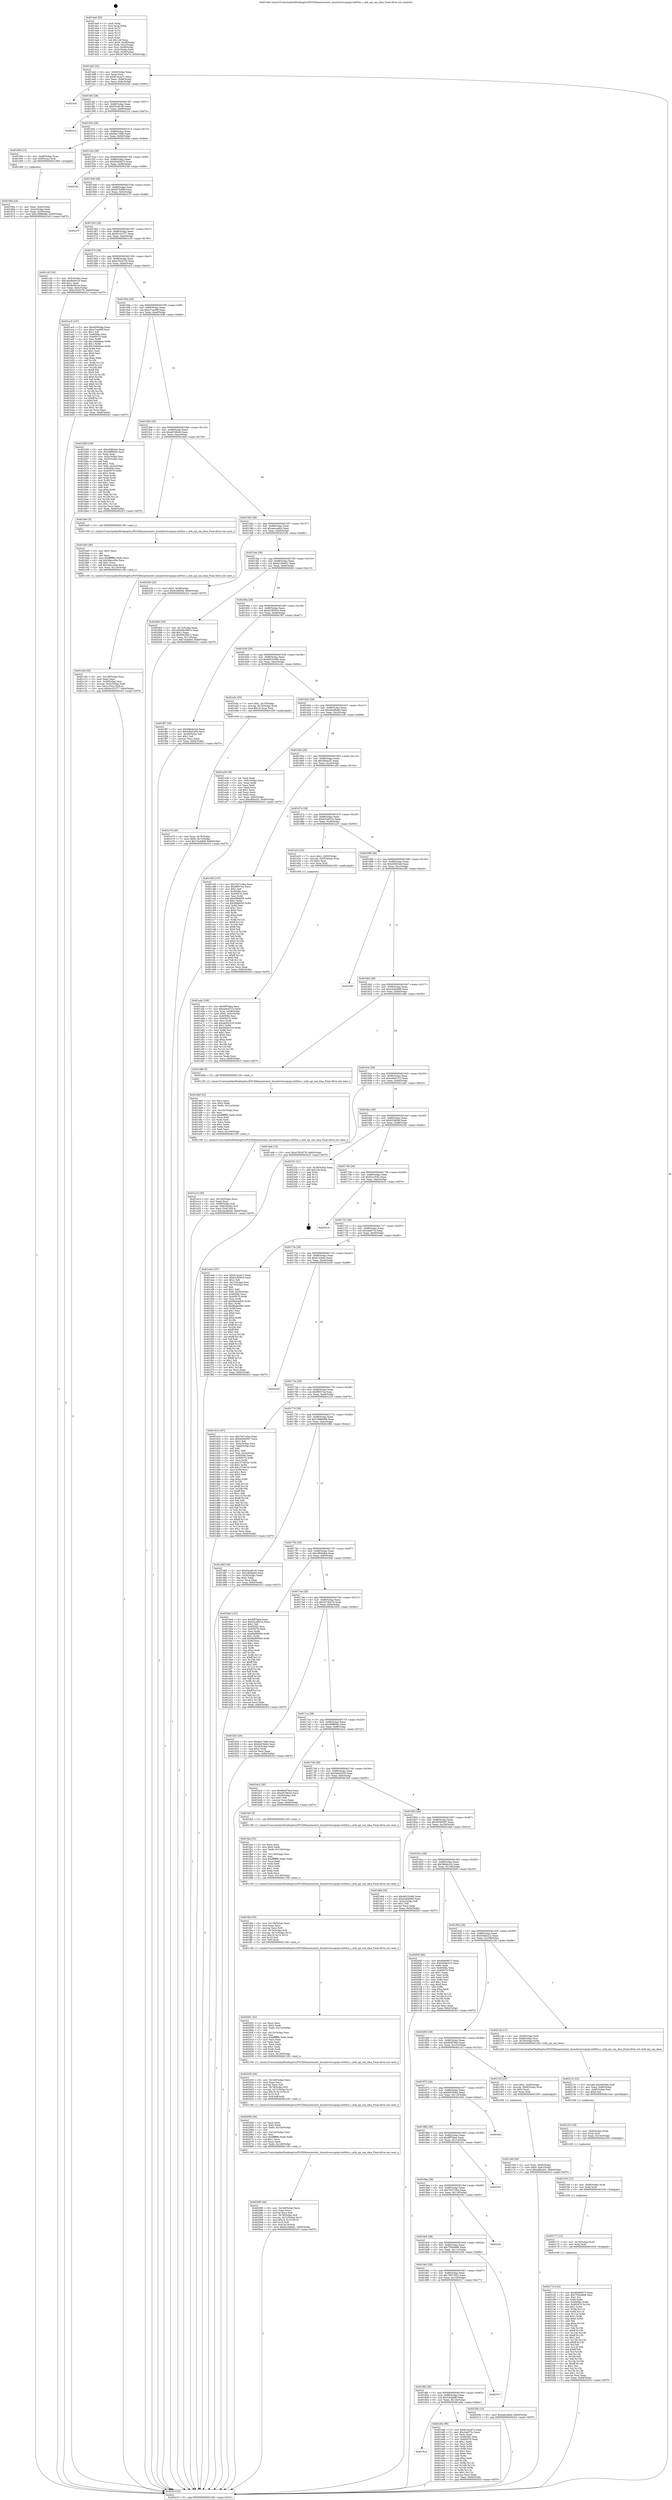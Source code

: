 digraph "0x4014a0" {
  label = "0x4014a0 (/mnt/c/Users/mathe/Desktop/tcc/POCII/binaries/extr_linuxdriversspispi-mt65xx.c_mtk_spi_can_dma_Final-ollvm.out::main(0))"
  labelloc = "t"
  node[shape=record]

  Entry [label="",width=0.3,height=0.3,shape=circle,fillcolor=black,style=filled]
  "0x4014d2" [label="{
     0x4014d2 [32]\l
     | [instrs]\l
     &nbsp;&nbsp;0x4014d2 \<+6\>: mov -0x84(%rbp),%eax\l
     &nbsp;&nbsp;0x4014d8 \<+2\>: mov %eax,%ecx\l
     &nbsp;&nbsp;0x4014da \<+6\>: sub $0x814ca47c,%ecx\l
     &nbsp;&nbsp;0x4014e0 \<+6\>: mov %eax,-0x88(%rbp)\l
     &nbsp;&nbsp;0x4014e6 \<+6\>: mov %ecx,-0x8c(%rbp)\l
     &nbsp;&nbsp;0x4014ec \<+6\>: je 00000000004023a0 \<main+0xf00\>\l
  }"]
  "0x4023a0" [label="{
     0x4023a0\l
  }", style=dashed]
  "0x4014f2" [label="{
     0x4014f2 [28]\l
     | [instrs]\l
     &nbsp;&nbsp;0x4014f2 \<+5\>: jmp 00000000004014f7 \<main+0x57\>\l
     &nbsp;&nbsp;0x4014f7 \<+6\>: mov -0x88(%rbp),%eax\l
     &nbsp;&nbsp;0x4014fd \<+5\>: sub $0x83ca8140,%eax\l
     &nbsp;&nbsp;0x401502 \<+6\>: mov %eax,-0x90(%rbp)\l
     &nbsp;&nbsp;0x401508 \<+6\>: je 000000000040221a \<main+0xd7a\>\l
  }"]
  Exit [label="",width=0.3,height=0.3,shape=circle,fillcolor=black,style=filled,peripheries=2]
  "0x40221a" [label="{
     0x40221a\l
  }", style=dashed]
  "0x40150e" [label="{
     0x40150e [28]\l
     | [instrs]\l
     &nbsp;&nbsp;0x40150e \<+5\>: jmp 0000000000401513 \<main+0x73\>\l
     &nbsp;&nbsp;0x401513 \<+6\>: mov -0x88(%rbp),%eax\l
     &nbsp;&nbsp;0x401519 \<+5\>: sub $0x8ea736fe,%eax\l
     &nbsp;&nbsp;0x40151e \<+6\>: mov %eax,-0x94(%rbp)\l
     &nbsp;&nbsp;0x401524 \<+6\>: je 000000000040195d \<main+0x4bd\>\l
  }"]
  "0x40217d" [label="{
     0x40217d [142]\l
     | [instrs]\l
     &nbsp;&nbsp;0x40217d \<+5\>: mov $0x90409d73,%eax\l
     &nbsp;&nbsp;0x402182 \<+5\>: mov $0x755b4806,%esi\l
     &nbsp;&nbsp;0x402187 \<+2\>: mov $0x1,%cl\l
     &nbsp;&nbsp;0x402189 \<+3\>: xor %r8d,%r8d\l
     &nbsp;&nbsp;0x40218c \<+8\>: mov 0x40506c,%r9d\l
     &nbsp;&nbsp;0x402194 \<+8\>: mov 0x405070,%r10d\l
     &nbsp;&nbsp;0x40219c \<+4\>: sub $0x1,%r8d\l
     &nbsp;&nbsp;0x4021a0 \<+3\>: mov %r9d,%r11d\l
     &nbsp;&nbsp;0x4021a3 \<+3\>: add %r8d,%r11d\l
     &nbsp;&nbsp;0x4021a6 \<+4\>: imul %r11d,%r9d\l
     &nbsp;&nbsp;0x4021aa \<+4\>: and $0x1,%r9d\l
     &nbsp;&nbsp;0x4021ae \<+4\>: cmp $0x0,%r9d\l
     &nbsp;&nbsp;0x4021b2 \<+3\>: sete %bl\l
     &nbsp;&nbsp;0x4021b5 \<+4\>: cmp $0xa,%r10d\l
     &nbsp;&nbsp;0x4021b9 \<+4\>: setl %r14b\l
     &nbsp;&nbsp;0x4021bd \<+3\>: mov %bl,%r15b\l
     &nbsp;&nbsp;0x4021c0 \<+4\>: xor $0xff,%r15b\l
     &nbsp;&nbsp;0x4021c4 \<+3\>: mov %r14b,%r12b\l
     &nbsp;&nbsp;0x4021c7 \<+4\>: xor $0xff,%r12b\l
     &nbsp;&nbsp;0x4021cb \<+3\>: xor $0x1,%cl\l
     &nbsp;&nbsp;0x4021ce \<+3\>: mov %r15b,%r13b\l
     &nbsp;&nbsp;0x4021d1 \<+4\>: and $0xff,%r13b\l
     &nbsp;&nbsp;0x4021d5 \<+2\>: and %cl,%bl\l
     &nbsp;&nbsp;0x4021d7 \<+3\>: mov %r12b,%dl\l
     &nbsp;&nbsp;0x4021da \<+3\>: and $0xff,%dl\l
     &nbsp;&nbsp;0x4021dd \<+3\>: and %cl,%r14b\l
     &nbsp;&nbsp;0x4021e0 \<+3\>: or %bl,%r13b\l
     &nbsp;&nbsp;0x4021e3 \<+3\>: or %r14b,%dl\l
     &nbsp;&nbsp;0x4021e6 \<+3\>: xor %dl,%r13b\l
     &nbsp;&nbsp;0x4021e9 \<+3\>: or %r12b,%r15b\l
     &nbsp;&nbsp;0x4021ec \<+4\>: xor $0xff,%r15b\l
     &nbsp;&nbsp;0x4021f0 \<+3\>: or $0x1,%cl\l
     &nbsp;&nbsp;0x4021f3 \<+3\>: and %cl,%r15b\l
     &nbsp;&nbsp;0x4021f6 \<+3\>: or %r15b,%r13b\l
     &nbsp;&nbsp;0x4021f9 \<+4\>: test $0x1,%r13b\l
     &nbsp;&nbsp;0x4021fd \<+3\>: cmovne %esi,%eax\l
     &nbsp;&nbsp;0x402200 \<+6\>: mov %eax,-0x84(%rbp)\l
     &nbsp;&nbsp;0x402206 \<+5\>: jmp 000000000040241f \<main+0xf7f\>\l
  }"]
  "0x40195d" [label="{
     0x40195d [13]\l
     | [instrs]\l
     &nbsp;&nbsp;0x40195d \<+4\>: mov -0x48(%rbp),%rax\l
     &nbsp;&nbsp;0x401961 \<+4\>: mov 0x8(%rax),%rdi\l
     &nbsp;&nbsp;0x401965 \<+5\>: call 0000000000401060 \<atoi@plt\>\l
     | [calls]\l
     &nbsp;&nbsp;0x401060 \{1\} (unknown)\l
  }"]
  "0x40152a" [label="{
     0x40152a [28]\l
     | [instrs]\l
     &nbsp;&nbsp;0x40152a \<+5\>: jmp 000000000040152f \<main+0x8f\>\l
     &nbsp;&nbsp;0x40152f \<+6\>: mov -0x88(%rbp),%eax\l
     &nbsp;&nbsp;0x401535 \<+5\>: sub $0x90409d73,%eax\l
     &nbsp;&nbsp;0x40153a \<+6\>: mov %eax,-0x98(%rbp)\l
     &nbsp;&nbsp;0x401540 \<+6\>: je 00000000004023af \<main+0xf0f\>\l
  }"]
  "0x402171" [label="{
     0x402171 [12]\l
     | [instrs]\l
     &nbsp;&nbsp;0x402171 \<+4\>: mov -0x78(%rbp),%rdx\l
     &nbsp;&nbsp;0x402175 \<+3\>: mov %rdx,%rdi\l
     &nbsp;&nbsp;0x402178 \<+5\>: call 0000000000401030 \<free@plt\>\l
     | [calls]\l
     &nbsp;&nbsp;0x401030 \{1\} (unknown)\l
  }"]
  "0x4023af" [label="{
     0x4023af\l
  }", style=dashed]
  "0x401546" [label="{
     0x401546 [28]\l
     | [instrs]\l
     &nbsp;&nbsp;0x401546 \<+5\>: jmp 000000000040154b \<main+0xab\>\l
     &nbsp;&nbsp;0x40154b \<+6\>: mov -0x88(%rbp),%eax\l
     &nbsp;&nbsp;0x401551 \<+5\>: sub $0x927bdf4f,%eax\l
     &nbsp;&nbsp;0x401556 \<+6\>: mov %eax,-0x9c(%rbp)\l
     &nbsp;&nbsp;0x40155c \<+6\>: je 000000000040227f \<main+0xddf\>\l
  }"]
  "0x402165" [label="{
     0x402165 [12]\l
     | [instrs]\l
     &nbsp;&nbsp;0x402165 \<+4\>: mov -0x68(%rbp),%rdx\l
     &nbsp;&nbsp;0x402169 \<+3\>: mov %rdx,%rdi\l
     &nbsp;&nbsp;0x40216c \<+5\>: call 0000000000401030 \<free@plt\>\l
     | [calls]\l
     &nbsp;&nbsp;0x401030 \{1\} (unknown)\l
  }"]
  "0x40227f" [label="{
     0x40227f\l
  }", style=dashed]
  "0x401562" [label="{
     0x401562 [28]\l
     | [instrs]\l
     &nbsp;&nbsp;0x401562 \<+5\>: jmp 0000000000401567 \<main+0xc7\>\l
     &nbsp;&nbsp;0x401567 \<+6\>: mov -0x88(%rbp),%eax\l
     &nbsp;&nbsp;0x40156d \<+5\>: sub $0x9cc51577,%eax\l
     &nbsp;&nbsp;0x401572 \<+6\>: mov %eax,-0xa0(%rbp)\l
     &nbsp;&nbsp;0x401578 \<+6\>: je 0000000000401c30 \<main+0x790\>\l
  }"]
  "0x402153" [label="{
     0x402153 [18]\l
     | [instrs]\l
     &nbsp;&nbsp;0x402153 \<+4\>: mov -0x58(%rbp),%rdx\l
     &nbsp;&nbsp;0x402157 \<+3\>: mov %rdx,%rdi\l
     &nbsp;&nbsp;0x40215a \<+6\>: mov %eax,-0x14c(%rbp)\l
     &nbsp;&nbsp;0x402160 \<+5\>: call 0000000000401030 \<free@plt\>\l
     | [calls]\l
     &nbsp;&nbsp;0x401030 \{1\} (unknown)\l
  }"]
  "0x401c30" [label="{
     0x401c30 [34]\l
     | [instrs]\l
     &nbsp;&nbsp;0x401c30 \<+3\>: mov -0x5c(%rbp),%eax\l
     &nbsp;&nbsp;0x401c33 \<+5\>: add $0x8e36c2e,%eax\l
     &nbsp;&nbsp;0x401c38 \<+3\>: add $0x1,%eax\l
     &nbsp;&nbsp;0x401c3b \<+5\>: sub $0x8e36c2e,%eax\l
     &nbsp;&nbsp;0x401c40 \<+3\>: mov %eax,-0x5c(%rbp)\l
     &nbsp;&nbsp;0x401c43 \<+10\>: movl $0xa7624278,-0x84(%rbp)\l
     &nbsp;&nbsp;0x401c4d \<+5\>: jmp 000000000040241f \<main+0xf7f\>\l
  }"]
  "0x40157e" [label="{
     0x40157e [28]\l
     | [instrs]\l
     &nbsp;&nbsp;0x40157e \<+5\>: jmp 0000000000401583 \<main+0xe3\>\l
     &nbsp;&nbsp;0x401583 \<+6\>: mov -0x88(%rbp),%eax\l
     &nbsp;&nbsp;0x401589 \<+5\>: sub $0xa7624278,%eax\l
     &nbsp;&nbsp;0x40158e \<+6\>: mov %eax,-0xa4(%rbp)\l
     &nbsp;&nbsp;0x401594 \<+6\>: je 0000000000401ac5 \<main+0x625\>\l
  }"]
  "0x40213c" [label="{
     0x40213c [23]\l
     | [instrs]\l
     &nbsp;&nbsp;0x40213c \<+10\>: movabs $0x4030b6,%rdi\l
     &nbsp;&nbsp;0x402146 \<+3\>: mov %eax,-0x80(%rbp)\l
     &nbsp;&nbsp;0x402149 \<+3\>: mov -0x80(%rbp),%esi\l
     &nbsp;&nbsp;0x40214c \<+2\>: mov $0x0,%al\l
     &nbsp;&nbsp;0x40214e \<+5\>: call 0000000000401040 \<printf@plt\>\l
     | [calls]\l
     &nbsp;&nbsp;0x401040 \{1\} (unknown)\l
  }"]
  "0x401ac5" [label="{
     0x401ac5 [147]\l
     | [instrs]\l
     &nbsp;&nbsp;0x401ac5 \<+5\>: mov $0xe00fc0ab,%eax\l
     &nbsp;&nbsp;0x401aca \<+5\>: mov $0xa7cac69f,%ecx\l
     &nbsp;&nbsp;0x401acf \<+2\>: mov $0x1,%dl\l
     &nbsp;&nbsp;0x401ad1 \<+7\>: mov 0x40506c,%esi\l
     &nbsp;&nbsp;0x401ad8 \<+7\>: mov 0x405070,%edi\l
     &nbsp;&nbsp;0x401adf \<+3\>: mov %esi,%r8d\l
     &nbsp;&nbsp;0x401ae2 \<+7\>: sub $0x10d4daae,%r8d\l
     &nbsp;&nbsp;0x401ae9 \<+4\>: sub $0x1,%r8d\l
     &nbsp;&nbsp;0x401aed \<+7\>: add $0x10d4daae,%r8d\l
     &nbsp;&nbsp;0x401af4 \<+4\>: imul %r8d,%esi\l
     &nbsp;&nbsp;0x401af8 \<+3\>: and $0x1,%esi\l
     &nbsp;&nbsp;0x401afb \<+3\>: cmp $0x0,%esi\l
     &nbsp;&nbsp;0x401afe \<+4\>: sete %r9b\l
     &nbsp;&nbsp;0x401b02 \<+3\>: cmp $0xa,%edi\l
     &nbsp;&nbsp;0x401b05 \<+4\>: setl %r10b\l
     &nbsp;&nbsp;0x401b09 \<+3\>: mov %r9b,%r11b\l
     &nbsp;&nbsp;0x401b0c \<+4\>: xor $0xff,%r11b\l
     &nbsp;&nbsp;0x401b10 \<+3\>: mov %r10b,%bl\l
     &nbsp;&nbsp;0x401b13 \<+3\>: xor $0xff,%bl\l
     &nbsp;&nbsp;0x401b16 \<+3\>: xor $0x0,%dl\l
     &nbsp;&nbsp;0x401b19 \<+3\>: mov %r11b,%r14b\l
     &nbsp;&nbsp;0x401b1c \<+4\>: and $0x0,%r14b\l
     &nbsp;&nbsp;0x401b20 \<+3\>: and %dl,%r9b\l
     &nbsp;&nbsp;0x401b23 \<+3\>: mov %bl,%r15b\l
     &nbsp;&nbsp;0x401b26 \<+4\>: and $0x0,%r15b\l
     &nbsp;&nbsp;0x401b2a \<+3\>: and %dl,%r10b\l
     &nbsp;&nbsp;0x401b2d \<+3\>: or %r9b,%r14b\l
     &nbsp;&nbsp;0x401b30 \<+3\>: or %r10b,%r15b\l
     &nbsp;&nbsp;0x401b33 \<+3\>: xor %r15b,%r14b\l
     &nbsp;&nbsp;0x401b36 \<+3\>: or %bl,%r11b\l
     &nbsp;&nbsp;0x401b39 \<+4\>: xor $0xff,%r11b\l
     &nbsp;&nbsp;0x401b3d \<+3\>: or $0x0,%dl\l
     &nbsp;&nbsp;0x401b40 \<+3\>: and %dl,%r11b\l
     &nbsp;&nbsp;0x401b43 \<+3\>: or %r11b,%r14b\l
     &nbsp;&nbsp;0x401b46 \<+4\>: test $0x1,%r14b\l
     &nbsp;&nbsp;0x401b4a \<+3\>: cmovne %ecx,%eax\l
     &nbsp;&nbsp;0x401b4d \<+6\>: mov %eax,-0x84(%rbp)\l
     &nbsp;&nbsp;0x401b53 \<+5\>: jmp 000000000040241f \<main+0xf7f\>\l
  }"]
  "0x40159a" [label="{
     0x40159a [28]\l
     | [instrs]\l
     &nbsp;&nbsp;0x40159a \<+5\>: jmp 000000000040159f \<main+0xff\>\l
     &nbsp;&nbsp;0x40159f \<+6\>: mov -0x88(%rbp),%eax\l
     &nbsp;&nbsp;0x4015a5 \<+5\>: sub $0xa7cac69f,%eax\l
     &nbsp;&nbsp;0x4015aa \<+6\>: mov %eax,-0xa8(%rbp)\l
     &nbsp;&nbsp;0x4015b0 \<+6\>: je 0000000000401b58 \<main+0x6b8\>\l
  }"]
  "0x402085" [label="{
     0x402085 [46]\l
     | [instrs]\l
     &nbsp;&nbsp;0x402085 \<+6\>: mov -0x148(%rbp),%ecx\l
     &nbsp;&nbsp;0x40208b \<+3\>: imul %eax,%ecx\l
     &nbsp;&nbsp;0x40208e \<+3\>: movslq %ecx,%r8\l
     &nbsp;&nbsp;0x402091 \<+4\>: mov -0x78(%rbp),%r9\l
     &nbsp;&nbsp;0x402095 \<+4\>: movslq -0x7c(%rbp),%r10\l
     &nbsp;&nbsp;0x402099 \<+4\>: imul $0x18,%r10,%r10\l
     &nbsp;&nbsp;0x40209d \<+3\>: add %r10,%r9\l
     &nbsp;&nbsp;0x4020a0 \<+4\>: mov %r8,0x10(%r9)\l
     &nbsp;&nbsp;0x4020a4 \<+10\>: movl $0xb21bbb61,-0x84(%rbp)\l
     &nbsp;&nbsp;0x4020ae \<+5\>: jmp 000000000040241f \<main+0xf7f\>\l
  }"]
  "0x401b58" [label="{
     0x401b58 [106]\l
     | [instrs]\l
     &nbsp;&nbsp;0x401b58 \<+5\>: mov $0xe00fc0ab,%eax\l
     &nbsp;&nbsp;0x401b5d \<+5\>: mov $0x46ff994e,%ecx\l
     &nbsp;&nbsp;0x401b62 \<+2\>: xor %edx,%edx\l
     &nbsp;&nbsp;0x401b64 \<+3\>: mov -0x5c(%rbp),%esi\l
     &nbsp;&nbsp;0x401b67 \<+3\>: cmp -0x50(%rbp),%esi\l
     &nbsp;&nbsp;0x401b6a \<+4\>: setl %dil\l
     &nbsp;&nbsp;0x401b6e \<+4\>: and $0x1,%dil\l
     &nbsp;&nbsp;0x401b72 \<+4\>: mov %dil,-0x2b(%rbp)\l
     &nbsp;&nbsp;0x401b76 \<+7\>: mov 0x40506c,%esi\l
     &nbsp;&nbsp;0x401b7d \<+8\>: mov 0x405070,%r8d\l
     &nbsp;&nbsp;0x401b85 \<+3\>: sub $0x1,%edx\l
     &nbsp;&nbsp;0x401b88 \<+3\>: mov %esi,%r9d\l
     &nbsp;&nbsp;0x401b8b \<+3\>: add %edx,%r9d\l
     &nbsp;&nbsp;0x401b8e \<+4\>: imul %r9d,%esi\l
     &nbsp;&nbsp;0x401b92 \<+3\>: and $0x1,%esi\l
     &nbsp;&nbsp;0x401b95 \<+3\>: cmp $0x0,%esi\l
     &nbsp;&nbsp;0x401b98 \<+4\>: sete %dil\l
     &nbsp;&nbsp;0x401b9c \<+4\>: cmp $0xa,%r8d\l
     &nbsp;&nbsp;0x401ba0 \<+4\>: setl %r10b\l
     &nbsp;&nbsp;0x401ba4 \<+3\>: mov %dil,%r11b\l
     &nbsp;&nbsp;0x401ba7 \<+3\>: and %r10b,%r11b\l
     &nbsp;&nbsp;0x401baa \<+3\>: xor %r10b,%dil\l
     &nbsp;&nbsp;0x401bad \<+3\>: or %dil,%r11b\l
     &nbsp;&nbsp;0x401bb0 \<+4\>: test $0x1,%r11b\l
     &nbsp;&nbsp;0x401bb4 \<+3\>: cmovne %ecx,%eax\l
     &nbsp;&nbsp;0x401bb7 \<+6\>: mov %eax,-0x84(%rbp)\l
     &nbsp;&nbsp;0x401bbd \<+5\>: jmp 000000000040241f \<main+0xf7f\>\l
  }"]
  "0x4015b6" [label="{
     0x4015b6 [28]\l
     | [instrs]\l
     &nbsp;&nbsp;0x4015b6 \<+5\>: jmp 00000000004015bb \<main+0x11b\>\l
     &nbsp;&nbsp;0x4015bb \<+6\>: mov -0x88(%rbp),%eax\l
     &nbsp;&nbsp;0x4015c1 \<+5\>: sub $0xa87dfe44,%eax\l
     &nbsp;&nbsp;0x4015c6 \<+6\>: mov %eax,-0xac(%rbp)\l
     &nbsp;&nbsp;0x4015cc \<+6\>: je 0000000000401be0 \<main+0x740\>\l
  }"]
  "0x402059" [label="{
     0x402059 [44]\l
     | [instrs]\l
     &nbsp;&nbsp;0x402059 \<+2\>: xor %ecx,%ecx\l
     &nbsp;&nbsp;0x40205b \<+5\>: mov $0x2,%edx\l
     &nbsp;&nbsp;0x402060 \<+6\>: mov %edx,-0x144(%rbp)\l
     &nbsp;&nbsp;0x402066 \<+1\>: cltd\l
     &nbsp;&nbsp;0x402067 \<+6\>: mov -0x144(%rbp),%esi\l
     &nbsp;&nbsp;0x40206d \<+2\>: idiv %esi\l
     &nbsp;&nbsp;0x40206f \<+6\>: imul $0xfffffffe,%edx,%edx\l
     &nbsp;&nbsp;0x402075 \<+3\>: sub $0x1,%ecx\l
     &nbsp;&nbsp;0x402078 \<+2\>: sub %ecx,%edx\l
     &nbsp;&nbsp;0x40207a \<+6\>: mov %edx,-0x148(%rbp)\l
     &nbsp;&nbsp;0x402080 \<+5\>: call 0000000000401160 \<next_i\>\l
     | [calls]\l
     &nbsp;&nbsp;0x401160 \{1\} (/mnt/c/Users/mathe/Desktop/tcc/POCII/binaries/extr_linuxdriversspispi-mt65xx.c_mtk_spi_can_dma_Final-ollvm.out::next_i)\l
  }"]
  "0x401be0" [label="{
     0x401be0 [5]\l
     | [instrs]\l
     &nbsp;&nbsp;0x401be0 \<+5\>: call 0000000000401160 \<next_i\>\l
     | [calls]\l
     &nbsp;&nbsp;0x401160 \{1\} (/mnt/c/Users/mathe/Desktop/tcc/POCII/binaries/extr_linuxdriversspispi-mt65xx.c_mtk_spi_can_dma_Final-ollvm.out::next_i)\l
  }"]
  "0x4015d2" [label="{
     0x4015d2 [28]\l
     | [instrs]\l
     &nbsp;&nbsp;0x4015d2 \<+5\>: jmp 00000000004015d7 \<main+0x137\>\l
     &nbsp;&nbsp;0x4015d7 \<+6\>: mov -0x88(%rbp),%eax\l
     &nbsp;&nbsp;0x4015dd \<+5\>: sub $0xaeecaeb4,%eax\l
     &nbsp;&nbsp;0x4015e2 \<+6\>: mov %eax,-0xb0(%rbp)\l
     &nbsp;&nbsp;0x4015e8 \<+6\>: je 0000000000402326 \<main+0xe86\>\l
  }"]
  "0x402035" [label="{
     0x402035 [36]\l
     | [instrs]\l
     &nbsp;&nbsp;0x402035 \<+6\>: mov -0x140(%rbp),%ecx\l
     &nbsp;&nbsp;0x40203b \<+3\>: imul %eax,%ecx\l
     &nbsp;&nbsp;0x40203e \<+3\>: movslq %ecx,%r8\l
     &nbsp;&nbsp;0x402041 \<+4\>: mov -0x78(%rbp),%r9\l
     &nbsp;&nbsp;0x402045 \<+4\>: movslq -0x7c(%rbp),%r10\l
     &nbsp;&nbsp;0x402049 \<+4\>: imul $0x18,%r10,%r10\l
     &nbsp;&nbsp;0x40204d \<+3\>: add %r10,%r9\l
     &nbsp;&nbsp;0x402050 \<+4\>: mov %r8,0x8(%r9)\l
     &nbsp;&nbsp;0x402054 \<+5\>: call 0000000000401160 \<next_i\>\l
     | [calls]\l
     &nbsp;&nbsp;0x401160 \{1\} (/mnt/c/Users/mathe/Desktop/tcc/POCII/binaries/extr_linuxdriversspispi-mt65xx.c_mtk_spi_can_dma_Final-ollvm.out::next_i)\l
  }"]
  "0x402326" [label="{
     0x402326 [22]\l
     | [instrs]\l
     &nbsp;&nbsp;0x402326 \<+7\>: movl $0x0,-0x38(%rbp)\l
     &nbsp;&nbsp;0x40232d \<+10\>: movl $0xfc2fd09d,-0x84(%rbp)\l
     &nbsp;&nbsp;0x402337 \<+5\>: jmp 000000000040241f \<main+0xf7f\>\l
  }"]
  "0x4015ee" [label="{
     0x4015ee [28]\l
     | [instrs]\l
     &nbsp;&nbsp;0x4015ee \<+5\>: jmp 00000000004015f3 \<main+0x153\>\l
     &nbsp;&nbsp;0x4015f3 \<+6\>: mov -0x88(%rbp),%eax\l
     &nbsp;&nbsp;0x4015f9 \<+5\>: sub $0xb21bbb61,%eax\l
     &nbsp;&nbsp;0x4015fe \<+6\>: mov %eax,-0xb4(%rbp)\l
     &nbsp;&nbsp;0x401604 \<+6\>: je 00000000004020b3 \<main+0xc13\>\l
  }"]
  "0x402001" [label="{
     0x402001 [52]\l
     | [instrs]\l
     &nbsp;&nbsp;0x402001 \<+2\>: xor %ecx,%ecx\l
     &nbsp;&nbsp;0x402003 \<+5\>: mov $0x2,%edx\l
     &nbsp;&nbsp;0x402008 \<+6\>: mov %edx,-0x13c(%rbp)\l
     &nbsp;&nbsp;0x40200e \<+1\>: cltd\l
     &nbsp;&nbsp;0x40200f \<+6\>: mov -0x13c(%rbp),%esi\l
     &nbsp;&nbsp;0x402015 \<+2\>: idiv %esi\l
     &nbsp;&nbsp;0x402017 \<+6\>: imul $0xfffffffe,%edx,%edx\l
     &nbsp;&nbsp;0x40201d \<+2\>: mov %ecx,%edi\l
     &nbsp;&nbsp;0x40201f \<+2\>: sub %edx,%edi\l
     &nbsp;&nbsp;0x402021 \<+2\>: mov %ecx,%edx\l
     &nbsp;&nbsp;0x402023 \<+3\>: sub $0x1,%edx\l
     &nbsp;&nbsp;0x402026 \<+2\>: add %edx,%edi\l
     &nbsp;&nbsp;0x402028 \<+2\>: sub %edi,%ecx\l
     &nbsp;&nbsp;0x40202a \<+6\>: mov %ecx,-0x140(%rbp)\l
     &nbsp;&nbsp;0x402030 \<+5\>: call 0000000000401160 \<next_i\>\l
     | [calls]\l
     &nbsp;&nbsp;0x401160 \{1\} (/mnt/c/Users/mathe/Desktop/tcc/POCII/binaries/extr_linuxdriversspispi-mt65xx.c_mtk_spi_can_dma_Final-ollvm.out::next_i)\l
  }"]
  "0x4020b3" [label="{
     0x4020b3 [34]\l
     | [instrs]\l
     &nbsp;&nbsp;0x4020b3 \<+3\>: mov -0x7c(%rbp),%eax\l
     &nbsp;&nbsp;0x4020b6 \<+5\>: add $0x95b39d15,%eax\l
     &nbsp;&nbsp;0x4020bb \<+3\>: add $0x1,%eax\l
     &nbsp;&nbsp;0x4020be \<+5\>: sub $0x95b39d15,%eax\l
     &nbsp;&nbsp;0x4020c3 \<+3\>: mov %eax,-0x7c(%rbp)\l
     &nbsp;&nbsp;0x4020c6 \<+10\>: movl $0x7dcfa84f,-0x84(%rbp)\l
     &nbsp;&nbsp;0x4020d0 \<+5\>: jmp 000000000040241f \<main+0xf7f\>\l
  }"]
  "0x40160a" [label="{
     0x40160a [28]\l
     | [instrs]\l
     &nbsp;&nbsp;0x40160a \<+5\>: jmp 000000000040160f \<main+0x16f\>\l
     &nbsp;&nbsp;0x40160f \<+6\>: mov -0x88(%rbp),%eax\l
     &nbsp;&nbsp;0x401615 \<+5\>: sub $0xb23f2934,%eax\l
     &nbsp;&nbsp;0x40161a \<+6\>: mov %eax,-0xb8(%rbp)\l
     &nbsp;&nbsp;0x401620 \<+6\>: je 0000000000401f87 \<main+0xae7\>\l
  }"]
  "0x401fde" [label="{
     0x401fde [35]\l
     | [instrs]\l
     &nbsp;&nbsp;0x401fde \<+6\>: mov -0x138(%rbp),%ecx\l
     &nbsp;&nbsp;0x401fe4 \<+3\>: imul %eax,%ecx\l
     &nbsp;&nbsp;0x401fe7 \<+3\>: movslq %ecx,%r8\l
     &nbsp;&nbsp;0x401fea \<+4\>: mov -0x78(%rbp),%r9\l
     &nbsp;&nbsp;0x401fee \<+4\>: movslq -0x7c(%rbp),%r10\l
     &nbsp;&nbsp;0x401ff2 \<+4\>: imul $0x18,%r10,%r10\l
     &nbsp;&nbsp;0x401ff6 \<+3\>: add %r10,%r9\l
     &nbsp;&nbsp;0x401ff9 \<+3\>: mov %r8,(%r9)\l
     &nbsp;&nbsp;0x401ffc \<+5\>: call 0000000000401160 \<next_i\>\l
     | [calls]\l
     &nbsp;&nbsp;0x401160 \{1\} (/mnt/c/Users/mathe/Desktop/tcc/POCII/binaries/extr_linuxdriversspispi-mt65xx.c_mtk_spi_can_dma_Final-ollvm.out::next_i)\l
  }"]
  "0x401f87" [label="{
     0x401f87 [30]\l
     | [instrs]\l
     &nbsp;&nbsp;0x401f87 \<+5\>: mov $0x56bde3cb,%eax\l
     &nbsp;&nbsp;0x401f8c \<+5\>: mov $0x54ba5200,%ecx\l
     &nbsp;&nbsp;0x401f91 \<+3\>: mov -0x29(%rbp),%dl\l
     &nbsp;&nbsp;0x401f94 \<+3\>: test $0x1,%dl\l
     &nbsp;&nbsp;0x401f97 \<+3\>: cmovne %ecx,%eax\l
     &nbsp;&nbsp;0x401f9a \<+6\>: mov %eax,-0x84(%rbp)\l
     &nbsp;&nbsp;0x401fa0 \<+5\>: jmp 000000000040241f \<main+0xf7f\>\l
  }"]
  "0x401626" [label="{
     0x401626 [28]\l
     | [instrs]\l
     &nbsp;&nbsp;0x401626 \<+5\>: jmp 000000000040162b \<main+0x18b\>\l
     &nbsp;&nbsp;0x40162b \<+6\>: mov -0x88(%rbp),%eax\l
     &nbsp;&nbsp;0x401631 \<+5\>: sub $0xb6232e60,%eax\l
     &nbsp;&nbsp;0x401636 \<+6\>: mov %eax,-0xbc(%rbp)\l
     &nbsp;&nbsp;0x40163c \<+6\>: je 0000000000401e5c \<main+0x9bc\>\l
  }"]
  "0x401faa" [label="{
     0x401faa [52]\l
     | [instrs]\l
     &nbsp;&nbsp;0x401faa \<+2\>: xor %ecx,%ecx\l
     &nbsp;&nbsp;0x401fac \<+5\>: mov $0x2,%edx\l
     &nbsp;&nbsp;0x401fb1 \<+6\>: mov %edx,-0x134(%rbp)\l
     &nbsp;&nbsp;0x401fb7 \<+1\>: cltd\l
     &nbsp;&nbsp;0x401fb8 \<+6\>: mov -0x134(%rbp),%esi\l
     &nbsp;&nbsp;0x401fbe \<+2\>: idiv %esi\l
     &nbsp;&nbsp;0x401fc0 \<+6\>: imul $0xfffffffe,%edx,%edx\l
     &nbsp;&nbsp;0x401fc6 \<+2\>: mov %ecx,%edi\l
     &nbsp;&nbsp;0x401fc8 \<+2\>: sub %edx,%edi\l
     &nbsp;&nbsp;0x401fca \<+2\>: mov %ecx,%edx\l
     &nbsp;&nbsp;0x401fcc \<+3\>: sub $0x1,%edx\l
     &nbsp;&nbsp;0x401fcf \<+2\>: add %edx,%edi\l
     &nbsp;&nbsp;0x401fd1 \<+2\>: sub %edi,%ecx\l
     &nbsp;&nbsp;0x401fd3 \<+6\>: mov %ecx,-0x138(%rbp)\l
     &nbsp;&nbsp;0x401fd9 \<+5\>: call 0000000000401160 \<next_i\>\l
     | [calls]\l
     &nbsp;&nbsp;0x401160 \{1\} (/mnt/c/Users/mathe/Desktop/tcc/POCII/binaries/extr_linuxdriversspispi-mt65xx.c_mtk_spi_can_dma_Final-ollvm.out::next_i)\l
  }"]
  "0x401e5c" [label="{
     0x401e5c [20]\l
     | [instrs]\l
     &nbsp;&nbsp;0x401e5c \<+7\>: movl $0x1,-0x70(%rbp)\l
     &nbsp;&nbsp;0x401e63 \<+4\>: movslq -0x70(%rbp),%rax\l
     &nbsp;&nbsp;0x401e67 \<+4\>: imul $0x18,%rax,%rdi\l
     &nbsp;&nbsp;0x401e6b \<+5\>: call 0000000000401050 \<malloc@plt\>\l
     | [calls]\l
     &nbsp;&nbsp;0x401050 \{1\} (unknown)\l
  }"]
  "0x401642" [label="{
     0x401642 [28]\l
     | [instrs]\l
     &nbsp;&nbsp;0x401642 \<+5\>: jmp 0000000000401647 \<main+0x1a7\>\l
     &nbsp;&nbsp;0x401647 \<+6\>: mov -0x88(%rbp),%eax\l
     &nbsp;&nbsp;0x40164d \<+5\>: sub $0xcbed9d46,%eax\l
     &nbsp;&nbsp;0x401652 \<+6\>: mov %eax,-0xc0(%rbp)\l
     &nbsp;&nbsp;0x401658 \<+6\>: je 0000000000401e38 \<main+0x998\>\l
  }"]
  "0x40191a" [label="{
     0x40191a\l
  }", style=dashed]
  "0x401e38" [label="{
     0x401e38 [36]\l
     | [instrs]\l
     &nbsp;&nbsp;0x401e38 \<+2\>: xor %eax,%eax\l
     &nbsp;&nbsp;0x401e3a \<+3\>: mov -0x6c(%rbp),%ecx\l
     &nbsp;&nbsp;0x401e3d \<+2\>: mov %eax,%edx\l
     &nbsp;&nbsp;0x401e3f \<+2\>: sub %ecx,%edx\l
     &nbsp;&nbsp;0x401e41 \<+2\>: mov %eax,%ecx\l
     &nbsp;&nbsp;0x401e43 \<+3\>: sub $0x1,%ecx\l
     &nbsp;&nbsp;0x401e46 \<+2\>: add %ecx,%edx\l
     &nbsp;&nbsp;0x401e48 \<+2\>: sub %edx,%eax\l
     &nbsp;&nbsp;0x401e4a \<+3\>: mov %eax,-0x6c(%rbp)\l
     &nbsp;&nbsp;0x401e4d \<+10\>: movl $0xcfd0a2f1,-0x84(%rbp)\l
     &nbsp;&nbsp;0x401e57 \<+5\>: jmp 000000000040241f \<main+0xf7f\>\l
  }"]
  "0x40165e" [label="{
     0x40165e [28]\l
     | [instrs]\l
     &nbsp;&nbsp;0x40165e \<+5\>: jmp 0000000000401663 \<main+0x1c3\>\l
     &nbsp;&nbsp;0x401663 \<+6\>: mov -0x88(%rbp),%eax\l
     &nbsp;&nbsp;0x401669 \<+5\>: sub $0xcfd0a2f1,%eax\l
     &nbsp;&nbsp;0x40166e \<+6\>: mov %eax,-0xc4(%rbp)\l
     &nbsp;&nbsp;0x401674 \<+6\>: je 0000000000401c83 \<main+0x7e3\>\l
  }"]
  "0x401e8a" [label="{
     0x401e8a [86]\l
     | [instrs]\l
     &nbsp;&nbsp;0x401e8a \<+5\>: mov $0x814ca47c,%eax\l
     &nbsp;&nbsp;0x401e8f \<+5\>: mov $0x2da973c,%ecx\l
     &nbsp;&nbsp;0x401e94 \<+2\>: xor %edx,%edx\l
     &nbsp;&nbsp;0x401e96 \<+7\>: mov 0x40506c,%esi\l
     &nbsp;&nbsp;0x401e9d \<+7\>: mov 0x405070,%edi\l
     &nbsp;&nbsp;0x401ea4 \<+3\>: sub $0x1,%edx\l
     &nbsp;&nbsp;0x401ea7 \<+3\>: mov %esi,%r8d\l
     &nbsp;&nbsp;0x401eaa \<+3\>: add %edx,%r8d\l
     &nbsp;&nbsp;0x401ead \<+4\>: imul %r8d,%esi\l
     &nbsp;&nbsp;0x401eb1 \<+3\>: and $0x1,%esi\l
     &nbsp;&nbsp;0x401eb4 \<+3\>: cmp $0x0,%esi\l
     &nbsp;&nbsp;0x401eb7 \<+4\>: sete %r9b\l
     &nbsp;&nbsp;0x401ebb \<+3\>: cmp $0xa,%edi\l
     &nbsp;&nbsp;0x401ebe \<+4\>: setl %r10b\l
     &nbsp;&nbsp;0x401ec2 \<+3\>: mov %r9b,%r11b\l
     &nbsp;&nbsp;0x401ec5 \<+3\>: and %r10b,%r11b\l
     &nbsp;&nbsp;0x401ec8 \<+3\>: xor %r10b,%r9b\l
     &nbsp;&nbsp;0x401ecb \<+3\>: or %r9b,%r11b\l
     &nbsp;&nbsp;0x401ece \<+4\>: test $0x1,%r11b\l
     &nbsp;&nbsp;0x401ed2 \<+3\>: cmovne %ecx,%eax\l
     &nbsp;&nbsp;0x401ed5 \<+6\>: mov %eax,-0x84(%rbp)\l
     &nbsp;&nbsp;0x401edb \<+5\>: jmp 000000000040241f \<main+0xf7f\>\l
  }"]
  "0x401c83" [label="{
     0x401c83 [147]\l
     | [instrs]\l
     &nbsp;&nbsp;0x401c83 \<+5\>: mov $0x7027c2ba,%eax\l
     &nbsp;&nbsp;0x401c88 \<+5\>: mov $0xf9937ee,%ecx\l
     &nbsp;&nbsp;0x401c8d \<+2\>: mov $0x1,%dl\l
     &nbsp;&nbsp;0x401c8f \<+7\>: mov 0x40506c,%esi\l
     &nbsp;&nbsp;0x401c96 \<+7\>: mov 0x405070,%edi\l
     &nbsp;&nbsp;0x401c9d \<+3\>: mov %esi,%r8d\l
     &nbsp;&nbsp;0x401ca0 \<+7\>: add $0x49fe65f5,%r8d\l
     &nbsp;&nbsp;0x401ca7 \<+4\>: sub $0x1,%r8d\l
     &nbsp;&nbsp;0x401cab \<+7\>: sub $0x49fe65f5,%r8d\l
     &nbsp;&nbsp;0x401cb2 \<+4\>: imul %r8d,%esi\l
     &nbsp;&nbsp;0x401cb6 \<+3\>: and $0x1,%esi\l
     &nbsp;&nbsp;0x401cb9 \<+3\>: cmp $0x0,%esi\l
     &nbsp;&nbsp;0x401cbc \<+4\>: sete %r9b\l
     &nbsp;&nbsp;0x401cc0 \<+3\>: cmp $0xa,%edi\l
     &nbsp;&nbsp;0x401cc3 \<+4\>: setl %r10b\l
     &nbsp;&nbsp;0x401cc7 \<+3\>: mov %r9b,%r11b\l
     &nbsp;&nbsp;0x401cca \<+4\>: xor $0xff,%r11b\l
     &nbsp;&nbsp;0x401cce \<+3\>: mov %r10b,%bl\l
     &nbsp;&nbsp;0x401cd1 \<+3\>: xor $0xff,%bl\l
     &nbsp;&nbsp;0x401cd4 \<+3\>: xor $0x0,%dl\l
     &nbsp;&nbsp;0x401cd7 \<+3\>: mov %r11b,%r14b\l
     &nbsp;&nbsp;0x401cda \<+4\>: and $0x0,%r14b\l
     &nbsp;&nbsp;0x401cde \<+3\>: and %dl,%r9b\l
     &nbsp;&nbsp;0x401ce1 \<+3\>: mov %bl,%r15b\l
     &nbsp;&nbsp;0x401ce4 \<+4\>: and $0x0,%r15b\l
     &nbsp;&nbsp;0x401ce8 \<+3\>: and %dl,%r10b\l
     &nbsp;&nbsp;0x401ceb \<+3\>: or %r9b,%r14b\l
     &nbsp;&nbsp;0x401cee \<+3\>: or %r10b,%r15b\l
     &nbsp;&nbsp;0x401cf1 \<+3\>: xor %r15b,%r14b\l
     &nbsp;&nbsp;0x401cf4 \<+3\>: or %bl,%r11b\l
     &nbsp;&nbsp;0x401cf7 \<+4\>: xor $0xff,%r11b\l
     &nbsp;&nbsp;0x401cfb \<+3\>: or $0x0,%dl\l
     &nbsp;&nbsp;0x401cfe \<+3\>: and %dl,%r11b\l
     &nbsp;&nbsp;0x401d01 \<+3\>: or %r11b,%r14b\l
     &nbsp;&nbsp;0x401d04 \<+4\>: test $0x1,%r14b\l
     &nbsp;&nbsp;0x401d08 \<+3\>: cmovne %ecx,%eax\l
     &nbsp;&nbsp;0x401d0b \<+6\>: mov %eax,-0x84(%rbp)\l
     &nbsp;&nbsp;0x401d11 \<+5\>: jmp 000000000040241f \<main+0xf7f\>\l
  }"]
  "0x40167a" [label="{
     0x40167a [28]\l
     | [instrs]\l
     &nbsp;&nbsp;0x40167a \<+5\>: jmp 000000000040167f \<main+0x1df\>\l
     &nbsp;&nbsp;0x40167f \<+6\>: mov -0x88(%rbp),%eax\l
     &nbsp;&nbsp;0x401685 \<+5\>: sub $0xd22d921b,%eax\l
     &nbsp;&nbsp;0x40168a \<+6\>: mov %eax,-0xc8(%rbp)\l
     &nbsp;&nbsp;0x401690 \<+6\>: je 0000000000401a33 \<main+0x593\>\l
  }"]
  "0x4018fe" [label="{
     0x4018fe [28]\l
     | [instrs]\l
     &nbsp;&nbsp;0x4018fe \<+5\>: jmp 0000000000401903 \<main+0x463\>\l
     &nbsp;&nbsp;0x401903 \<+6\>: mov -0x88(%rbp),%eax\l
     &nbsp;&nbsp;0x401909 \<+5\>: sub $0x7dcfa84f,%eax\l
     &nbsp;&nbsp;0x40190e \<+6\>: mov %eax,-0x124(%rbp)\l
     &nbsp;&nbsp;0x401914 \<+6\>: je 0000000000401e8a \<main+0x9ea\>\l
  }"]
  "0x401a33" [label="{
     0x401a33 [23]\l
     | [instrs]\l
     &nbsp;&nbsp;0x401a33 \<+7\>: movl $0x1,-0x50(%rbp)\l
     &nbsp;&nbsp;0x401a3a \<+4\>: movslq -0x50(%rbp),%rax\l
     &nbsp;&nbsp;0x401a3e \<+4\>: shl $0x2,%rax\l
     &nbsp;&nbsp;0x401a42 \<+3\>: mov %rax,%rdi\l
     &nbsp;&nbsp;0x401a45 \<+5\>: call 0000000000401050 \<malloc@plt\>\l
     | [calls]\l
     &nbsp;&nbsp;0x401050 \{1\} (unknown)\l
  }"]
  "0x401696" [label="{
     0x401696 [28]\l
     | [instrs]\l
     &nbsp;&nbsp;0x401696 \<+5\>: jmp 000000000040169b \<main+0x1fb\>\l
     &nbsp;&nbsp;0x40169b \<+6\>: mov -0x88(%rbp),%eax\l
     &nbsp;&nbsp;0x4016a1 \<+5\>: sub $0xe00fc0ab,%eax\l
     &nbsp;&nbsp;0x4016a6 \<+6\>: mov %eax,-0xcc(%rbp)\l
     &nbsp;&nbsp;0x4016ac \<+6\>: je 0000000000402382 \<main+0xee2\>\l
  }"]
  "0x402317" [label="{
     0x402317\l
  }", style=dashed]
  "0x402382" [label="{
     0x402382\l
  }", style=dashed]
  "0x4016b2" [label="{
     0x4016b2 [28]\l
     | [instrs]\l
     &nbsp;&nbsp;0x4016b2 \<+5\>: jmp 00000000004016b7 \<main+0x217\>\l
     &nbsp;&nbsp;0x4016b7 \<+6\>: mov -0x88(%rbp),%eax\l
     &nbsp;&nbsp;0x4016bd \<+5\>: sub $0xe44deb89,%eax\l
     &nbsp;&nbsp;0x4016c2 \<+6\>: mov %eax,-0xd0(%rbp)\l
     &nbsp;&nbsp;0x4016c8 \<+6\>: je 0000000000401ddb \<main+0x93b\>\l
  }"]
  "0x4018e2" [label="{
     0x4018e2 [28]\l
     | [instrs]\l
     &nbsp;&nbsp;0x4018e2 \<+5\>: jmp 00000000004018e7 \<main+0x447\>\l
     &nbsp;&nbsp;0x4018e7 \<+6\>: mov -0x88(%rbp),%eax\l
     &nbsp;&nbsp;0x4018ed \<+5\>: sub $0x78073552,%eax\l
     &nbsp;&nbsp;0x4018f2 \<+6\>: mov %eax,-0x120(%rbp)\l
     &nbsp;&nbsp;0x4018f8 \<+6\>: je 0000000000402317 \<main+0xe77\>\l
  }"]
  "0x401ddb" [label="{
     0x401ddb [5]\l
     | [instrs]\l
     &nbsp;&nbsp;0x401ddb \<+5\>: call 0000000000401160 \<next_i\>\l
     | [calls]\l
     &nbsp;&nbsp;0x401160 \{1\} (/mnt/c/Users/mathe/Desktop/tcc/POCII/binaries/extr_linuxdriversspispi-mt65xx.c_mtk_spi_can_dma_Final-ollvm.out::next_i)\l
  }"]
  "0x4016ce" [label="{
     0x4016ce [28]\l
     | [instrs]\l
     &nbsp;&nbsp;0x4016ce \<+5\>: jmp 00000000004016d3 \<main+0x233\>\l
     &nbsp;&nbsp;0x4016d3 \<+6\>: mov -0x88(%rbp),%eax\l
     &nbsp;&nbsp;0x4016d9 \<+5\>: sub $0xee6cb723,%eax\l
     &nbsp;&nbsp;0x4016de \<+6\>: mov %eax,-0xd4(%rbp)\l
     &nbsp;&nbsp;0x4016e4 \<+6\>: je 0000000000401ab6 \<main+0x616\>\l
  }"]
  "0x40220b" [label="{
     0x40220b [15]\l
     | [instrs]\l
     &nbsp;&nbsp;0x40220b \<+10\>: movl $0xaeecaeb4,-0x84(%rbp)\l
     &nbsp;&nbsp;0x402215 \<+5\>: jmp 000000000040241f \<main+0xf7f\>\l
  }"]
  "0x401ab6" [label="{
     0x401ab6 [15]\l
     | [instrs]\l
     &nbsp;&nbsp;0x401ab6 \<+10\>: movl $0xa7624278,-0x84(%rbp)\l
     &nbsp;&nbsp;0x401ac0 \<+5\>: jmp 000000000040241f \<main+0xf7f\>\l
  }"]
  "0x4016ea" [label="{
     0x4016ea [28]\l
     | [instrs]\l
     &nbsp;&nbsp;0x4016ea \<+5\>: jmp 00000000004016ef \<main+0x24f\>\l
     &nbsp;&nbsp;0x4016ef \<+6\>: mov -0x88(%rbp),%eax\l
     &nbsp;&nbsp;0x4016f5 \<+5\>: sub $0xfc2fd09d,%eax\l
     &nbsp;&nbsp;0x4016fa \<+6\>: mov %eax,-0xd8(%rbp)\l
     &nbsp;&nbsp;0x401700 \<+6\>: je 000000000040233c \<main+0xe9c\>\l
  }"]
  "0x4018c6" [label="{
     0x4018c6 [28]\l
     | [instrs]\l
     &nbsp;&nbsp;0x4018c6 \<+5\>: jmp 00000000004018cb \<main+0x42b\>\l
     &nbsp;&nbsp;0x4018cb \<+6\>: mov -0x88(%rbp),%eax\l
     &nbsp;&nbsp;0x4018d1 \<+5\>: sub $0x755b4806,%eax\l
     &nbsp;&nbsp;0x4018d6 \<+6\>: mov %eax,-0x11c(%rbp)\l
     &nbsp;&nbsp;0x4018dc \<+6\>: je 000000000040220b \<main+0xd6b\>\l
  }"]
  "0x40233c" [label="{
     0x40233c [21]\l
     | [instrs]\l
     &nbsp;&nbsp;0x40233c \<+3\>: mov -0x38(%rbp),%eax\l
     &nbsp;&nbsp;0x40233f \<+7\>: add $0x128,%rsp\l
     &nbsp;&nbsp;0x402346 \<+1\>: pop %rbx\l
     &nbsp;&nbsp;0x402347 \<+2\>: pop %r12\l
     &nbsp;&nbsp;0x402349 \<+2\>: pop %r13\l
     &nbsp;&nbsp;0x40234b \<+2\>: pop %r14\l
     &nbsp;&nbsp;0x40234d \<+2\>: pop %r15\l
     &nbsp;&nbsp;0x40234f \<+1\>: pop %rbp\l
     &nbsp;&nbsp;0x402350 \<+1\>: ret\l
  }"]
  "0x401706" [label="{
     0x401706 [28]\l
     | [instrs]\l
     &nbsp;&nbsp;0x401706 \<+5\>: jmp 000000000040170b \<main+0x26b\>\l
     &nbsp;&nbsp;0x40170b \<+6\>: mov -0x88(%rbp),%eax\l
     &nbsp;&nbsp;0x401711 \<+5\>: sub $0xfca1f252,%eax\l
     &nbsp;&nbsp;0x401716 \<+6\>: mov %eax,-0xdc(%rbp)\l
     &nbsp;&nbsp;0x40171c \<+6\>: je 0000000000402410 \<main+0xf70\>\l
  }"]
  "0x402391" [label="{
     0x402391\l
  }", style=dashed]
  "0x402410" [label="{
     0x402410\l
  }", style=dashed]
  "0x401722" [label="{
     0x401722 [28]\l
     | [instrs]\l
     &nbsp;&nbsp;0x401722 \<+5\>: jmp 0000000000401727 \<main+0x287\>\l
     &nbsp;&nbsp;0x401727 \<+6\>: mov -0x88(%rbp),%eax\l
     &nbsp;&nbsp;0x40172d \<+5\>: sub $0x2da973c,%eax\l
     &nbsp;&nbsp;0x401732 \<+6\>: mov %eax,-0xe0(%rbp)\l
     &nbsp;&nbsp;0x401738 \<+6\>: je 0000000000401ee0 \<main+0xa40\>\l
  }"]
  "0x4018aa" [label="{
     0x4018aa [28]\l
     | [instrs]\l
     &nbsp;&nbsp;0x4018aa \<+5\>: jmp 00000000004018af \<main+0x40f\>\l
     &nbsp;&nbsp;0x4018af \<+6\>: mov -0x88(%rbp),%eax\l
     &nbsp;&nbsp;0x4018b5 \<+5\>: sub $0x7027c2ba,%eax\l
     &nbsp;&nbsp;0x4018ba \<+6\>: mov %eax,-0x118(%rbp)\l
     &nbsp;&nbsp;0x4018c0 \<+6\>: je 0000000000402391 \<main+0xef1\>\l
  }"]
  "0x401ee0" [label="{
     0x401ee0 [167]\l
     | [instrs]\l
     &nbsp;&nbsp;0x401ee0 \<+5\>: mov $0x814ca47c,%eax\l
     &nbsp;&nbsp;0x401ee5 \<+5\>: mov $0xb23f2934,%ecx\l
     &nbsp;&nbsp;0x401eea \<+2\>: mov $0x1,%dl\l
     &nbsp;&nbsp;0x401eec \<+3\>: mov -0x7c(%rbp),%esi\l
     &nbsp;&nbsp;0x401eef \<+3\>: cmp -0x70(%rbp),%esi\l
     &nbsp;&nbsp;0x401ef2 \<+4\>: setl %dil\l
     &nbsp;&nbsp;0x401ef6 \<+4\>: and $0x1,%dil\l
     &nbsp;&nbsp;0x401efa \<+4\>: mov %dil,-0x29(%rbp)\l
     &nbsp;&nbsp;0x401efe \<+7\>: mov 0x40506c,%esi\l
     &nbsp;&nbsp;0x401f05 \<+8\>: mov 0x405070,%r8d\l
     &nbsp;&nbsp;0x401f0d \<+3\>: mov %esi,%r9d\l
     &nbsp;&nbsp;0x401f10 \<+7\>: add $0x9bdea993,%r9d\l
     &nbsp;&nbsp;0x401f17 \<+4\>: sub $0x1,%r9d\l
     &nbsp;&nbsp;0x401f1b \<+7\>: sub $0x9bdea993,%r9d\l
     &nbsp;&nbsp;0x401f22 \<+4\>: imul %r9d,%esi\l
     &nbsp;&nbsp;0x401f26 \<+3\>: and $0x1,%esi\l
     &nbsp;&nbsp;0x401f29 \<+3\>: cmp $0x0,%esi\l
     &nbsp;&nbsp;0x401f2c \<+4\>: sete %dil\l
     &nbsp;&nbsp;0x401f30 \<+4\>: cmp $0xa,%r8d\l
     &nbsp;&nbsp;0x401f34 \<+4\>: setl %r10b\l
     &nbsp;&nbsp;0x401f38 \<+3\>: mov %dil,%r11b\l
     &nbsp;&nbsp;0x401f3b \<+4\>: xor $0xff,%r11b\l
     &nbsp;&nbsp;0x401f3f \<+3\>: mov %r10b,%bl\l
     &nbsp;&nbsp;0x401f42 \<+3\>: xor $0xff,%bl\l
     &nbsp;&nbsp;0x401f45 \<+3\>: xor $0x1,%dl\l
     &nbsp;&nbsp;0x401f48 \<+3\>: mov %r11b,%r14b\l
     &nbsp;&nbsp;0x401f4b \<+4\>: and $0xff,%r14b\l
     &nbsp;&nbsp;0x401f4f \<+3\>: and %dl,%dil\l
     &nbsp;&nbsp;0x401f52 \<+3\>: mov %bl,%r15b\l
     &nbsp;&nbsp;0x401f55 \<+4\>: and $0xff,%r15b\l
     &nbsp;&nbsp;0x401f59 \<+3\>: and %dl,%r10b\l
     &nbsp;&nbsp;0x401f5c \<+3\>: or %dil,%r14b\l
     &nbsp;&nbsp;0x401f5f \<+3\>: or %r10b,%r15b\l
     &nbsp;&nbsp;0x401f62 \<+3\>: xor %r15b,%r14b\l
     &nbsp;&nbsp;0x401f65 \<+3\>: or %bl,%r11b\l
     &nbsp;&nbsp;0x401f68 \<+4\>: xor $0xff,%r11b\l
     &nbsp;&nbsp;0x401f6c \<+3\>: or $0x1,%dl\l
     &nbsp;&nbsp;0x401f6f \<+3\>: and %dl,%r11b\l
     &nbsp;&nbsp;0x401f72 \<+3\>: or %r11b,%r14b\l
     &nbsp;&nbsp;0x401f75 \<+4\>: test $0x1,%r14b\l
     &nbsp;&nbsp;0x401f79 \<+3\>: cmovne %ecx,%eax\l
     &nbsp;&nbsp;0x401f7c \<+6\>: mov %eax,-0x84(%rbp)\l
     &nbsp;&nbsp;0x401f82 \<+5\>: jmp 000000000040241f \<main+0xf7f\>\l
  }"]
  "0x40173e" [label="{
     0x40173e [28]\l
     | [instrs]\l
     &nbsp;&nbsp;0x40173e \<+5\>: jmp 0000000000401743 \<main+0x2a3\>\l
     &nbsp;&nbsp;0x401743 \<+6\>: mov -0x88(%rbp),%eax\l
     &nbsp;&nbsp;0x401749 \<+5\>: sub $0x6145e6c,%eax\l
     &nbsp;&nbsp;0x40174e \<+6\>: mov %eax,-0xe4(%rbp)\l
     &nbsp;&nbsp;0x401754 \<+6\>: je 0000000000402229 \<main+0xd89\>\l
  }"]
  "0x402351" [label="{
     0x402351\l
  }", style=dashed]
  "0x402229" [label="{
     0x402229\l
  }", style=dashed]
  "0x40175a" [label="{
     0x40175a [28]\l
     | [instrs]\l
     &nbsp;&nbsp;0x40175a \<+5\>: jmp 000000000040175f \<main+0x2bf\>\l
     &nbsp;&nbsp;0x40175f \<+6\>: mov -0x88(%rbp),%eax\l
     &nbsp;&nbsp;0x401765 \<+5\>: sub $0xf9937ee,%eax\l
     &nbsp;&nbsp;0x40176a \<+6\>: mov %eax,-0xe8(%rbp)\l
     &nbsp;&nbsp;0x401770 \<+6\>: je 0000000000401d16 \<main+0x876\>\l
  }"]
  "0x40188e" [label="{
     0x40188e [28]\l
     | [instrs]\l
     &nbsp;&nbsp;0x40188e \<+5\>: jmp 0000000000401893 \<main+0x3f3\>\l
     &nbsp;&nbsp;0x401893 \<+6\>: mov -0x88(%rbp),%eax\l
     &nbsp;&nbsp;0x401899 \<+5\>: sub $0x6ff7faba,%eax\l
     &nbsp;&nbsp;0x40189e \<+6\>: mov %eax,-0x114(%rbp)\l
     &nbsp;&nbsp;0x4018a4 \<+6\>: je 0000000000402351 \<main+0xeb1\>\l
  }"]
  "0x401d16" [label="{
     0x401d16 [167]\l
     | [instrs]\l
     &nbsp;&nbsp;0x401d16 \<+5\>: mov $0x7027c2ba,%eax\l
     &nbsp;&nbsp;0x401d1b \<+5\>: mov $0x56394597,%ecx\l
     &nbsp;&nbsp;0x401d20 \<+2\>: mov $0x1,%dl\l
     &nbsp;&nbsp;0x401d22 \<+3\>: mov -0x6c(%rbp),%esi\l
     &nbsp;&nbsp;0x401d25 \<+3\>: cmp -0x60(%rbp),%esi\l
     &nbsp;&nbsp;0x401d28 \<+4\>: setl %dil\l
     &nbsp;&nbsp;0x401d2c \<+4\>: and $0x1,%dil\l
     &nbsp;&nbsp;0x401d30 \<+4\>: mov %dil,-0x2a(%rbp)\l
     &nbsp;&nbsp;0x401d34 \<+7\>: mov 0x40506c,%esi\l
     &nbsp;&nbsp;0x401d3b \<+8\>: mov 0x405070,%r8d\l
     &nbsp;&nbsp;0x401d43 \<+3\>: mov %esi,%r9d\l
     &nbsp;&nbsp;0x401d46 \<+7\>: sub $0x157e616c,%r9d\l
     &nbsp;&nbsp;0x401d4d \<+4\>: sub $0x1,%r9d\l
     &nbsp;&nbsp;0x401d51 \<+7\>: add $0x157e616c,%r9d\l
     &nbsp;&nbsp;0x401d58 \<+4\>: imul %r9d,%esi\l
     &nbsp;&nbsp;0x401d5c \<+3\>: and $0x1,%esi\l
     &nbsp;&nbsp;0x401d5f \<+3\>: cmp $0x0,%esi\l
     &nbsp;&nbsp;0x401d62 \<+4\>: sete %dil\l
     &nbsp;&nbsp;0x401d66 \<+4\>: cmp $0xa,%r8d\l
     &nbsp;&nbsp;0x401d6a \<+4\>: setl %r10b\l
     &nbsp;&nbsp;0x401d6e \<+3\>: mov %dil,%r11b\l
     &nbsp;&nbsp;0x401d71 \<+4\>: xor $0xff,%r11b\l
     &nbsp;&nbsp;0x401d75 \<+3\>: mov %r10b,%bl\l
     &nbsp;&nbsp;0x401d78 \<+3\>: xor $0xff,%bl\l
     &nbsp;&nbsp;0x401d7b \<+3\>: xor $0x1,%dl\l
     &nbsp;&nbsp;0x401d7e \<+3\>: mov %r11b,%r14b\l
     &nbsp;&nbsp;0x401d81 \<+4\>: and $0xff,%r14b\l
     &nbsp;&nbsp;0x401d85 \<+3\>: and %dl,%dil\l
     &nbsp;&nbsp;0x401d88 \<+3\>: mov %bl,%r15b\l
     &nbsp;&nbsp;0x401d8b \<+4\>: and $0xff,%r15b\l
     &nbsp;&nbsp;0x401d8f \<+3\>: and %dl,%r10b\l
     &nbsp;&nbsp;0x401d92 \<+3\>: or %dil,%r14b\l
     &nbsp;&nbsp;0x401d95 \<+3\>: or %r10b,%r15b\l
     &nbsp;&nbsp;0x401d98 \<+3\>: xor %r15b,%r14b\l
     &nbsp;&nbsp;0x401d9b \<+3\>: or %bl,%r11b\l
     &nbsp;&nbsp;0x401d9e \<+4\>: xor $0xff,%r11b\l
     &nbsp;&nbsp;0x401da2 \<+3\>: or $0x1,%dl\l
     &nbsp;&nbsp;0x401da5 \<+3\>: and %dl,%r11b\l
     &nbsp;&nbsp;0x401da8 \<+3\>: or %r11b,%r14b\l
     &nbsp;&nbsp;0x401dab \<+4\>: test $0x1,%r14b\l
     &nbsp;&nbsp;0x401daf \<+3\>: cmovne %ecx,%eax\l
     &nbsp;&nbsp;0x401db2 \<+6\>: mov %eax,-0x84(%rbp)\l
     &nbsp;&nbsp;0x401db8 \<+5\>: jmp 000000000040241f \<main+0xf7f\>\l
  }"]
  "0x401776" [label="{
     0x401776 [28]\l
     | [instrs]\l
     &nbsp;&nbsp;0x401776 \<+5\>: jmp 000000000040177b \<main+0x2db\>\l
     &nbsp;&nbsp;0x40177b \<+6\>: mov -0x88(%rbp),%eax\l
     &nbsp;&nbsp;0x401781 \<+5\>: sub $0x14886d96,%eax\l
     &nbsp;&nbsp;0x401786 \<+6\>: mov %eax,-0xec(%rbp)\l
     &nbsp;&nbsp;0x40178c \<+6\>: je 0000000000401982 \<main+0x4e2\>\l
  }"]
  "0x401942" [label="{
     0x401942\l
  }", style=dashed]
  "0x401982" [label="{
     0x401982 [30]\l
     | [instrs]\l
     &nbsp;&nbsp;0x401982 \<+5\>: mov $0x83ca8140,%eax\l
     &nbsp;&nbsp;0x401987 \<+5\>: mov $0x1f846db4,%ecx\l
     &nbsp;&nbsp;0x40198c \<+3\>: mov -0x30(%rbp),%edx\l
     &nbsp;&nbsp;0x40198f \<+3\>: cmp $0x0,%edx\l
     &nbsp;&nbsp;0x401992 \<+3\>: cmove %ecx,%eax\l
     &nbsp;&nbsp;0x401995 \<+6\>: mov %eax,-0x84(%rbp)\l
     &nbsp;&nbsp;0x40199b \<+5\>: jmp 000000000040241f \<main+0xf7f\>\l
  }"]
  "0x401792" [label="{
     0x401792 [28]\l
     | [instrs]\l
     &nbsp;&nbsp;0x401792 \<+5\>: jmp 0000000000401797 \<main+0x2f7\>\l
     &nbsp;&nbsp;0x401797 \<+6\>: mov -0x88(%rbp),%eax\l
     &nbsp;&nbsp;0x40179d \<+5\>: sub $0x1f846db4,%eax\l
     &nbsp;&nbsp;0x4017a2 \<+6\>: mov %eax,-0xf0(%rbp)\l
     &nbsp;&nbsp;0x4017a8 \<+6\>: je 00000000004019a0 \<main+0x500\>\l
  }"]
  "0x401e70" [label="{
     0x401e70 [26]\l
     | [instrs]\l
     &nbsp;&nbsp;0x401e70 \<+4\>: mov %rax,-0x78(%rbp)\l
     &nbsp;&nbsp;0x401e74 \<+7\>: movl $0x0,-0x7c(%rbp)\l
     &nbsp;&nbsp;0x401e7b \<+10\>: movl $0x7dcfa84f,-0x84(%rbp)\l
     &nbsp;&nbsp;0x401e85 \<+5\>: jmp 000000000040241f \<main+0xf7f\>\l
  }"]
  "0x4019a0" [label="{
     0x4019a0 [147]\l
     | [instrs]\l
     &nbsp;&nbsp;0x4019a0 \<+5\>: mov $0x6ff7faba,%eax\l
     &nbsp;&nbsp;0x4019a5 \<+5\>: mov $0xd22d921b,%ecx\l
     &nbsp;&nbsp;0x4019aa \<+2\>: mov $0x1,%dl\l
     &nbsp;&nbsp;0x4019ac \<+7\>: mov 0x40506c,%esi\l
     &nbsp;&nbsp;0x4019b3 \<+7\>: mov 0x405070,%edi\l
     &nbsp;&nbsp;0x4019ba \<+3\>: mov %esi,%r8d\l
     &nbsp;&nbsp;0x4019bd \<+7\>: sub $0x6b890694,%r8d\l
     &nbsp;&nbsp;0x4019c4 \<+4\>: sub $0x1,%r8d\l
     &nbsp;&nbsp;0x4019c8 \<+7\>: add $0x6b890694,%r8d\l
     &nbsp;&nbsp;0x4019cf \<+4\>: imul %r8d,%esi\l
     &nbsp;&nbsp;0x4019d3 \<+3\>: and $0x1,%esi\l
     &nbsp;&nbsp;0x4019d6 \<+3\>: cmp $0x0,%esi\l
     &nbsp;&nbsp;0x4019d9 \<+4\>: sete %r9b\l
     &nbsp;&nbsp;0x4019dd \<+3\>: cmp $0xa,%edi\l
     &nbsp;&nbsp;0x4019e0 \<+4\>: setl %r10b\l
     &nbsp;&nbsp;0x4019e4 \<+3\>: mov %r9b,%r11b\l
     &nbsp;&nbsp;0x4019e7 \<+4\>: xor $0xff,%r11b\l
     &nbsp;&nbsp;0x4019eb \<+3\>: mov %r10b,%bl\l
     &nbsp;&nbsp;0x4019ee \<+3\>: xor $0xff,%bl\l
     &nbsp;&nbsp;0x4019f1 \<+3\>: xor $0x1,%dl\l
     &nbsp;&nbsp;0x4019f4 \<+3\>: mov %r11b,%r14b\l
     &nbsp;&nbsp;0x4019f7 \<+4\>: and $0xff,%r14b\l
     &nbsp;&nbsp;0x4019fb \<+3\>: and %dl,%r9b\l
     &nbsp;&nbsp;0x4019fe \<+3\>: mov %bl,%r15b\l
     &nbsp;&nbsp;0x401a01 \<+4\>: and $0xff,%r15b\l
     &nbsp;&nbsp;0x401a05 \<+3\>: and %dl,%r10b\l
     &nbsp;&nbsp;0x401a08 \<+3\>: or %r9b,%r14b\l
     &nbsp;&nbsp;0x401a0b \<+3\>: or %r10b,%r15b\l
     &nbsp;&nbsp;0x401a0e \<+3\>: xor %r15b,%r14b\l
     &nbsp;&nbsp;0x401a11 \<+3\>: or %bl,%r11b\l
     &nbsp;&nbsp;0x401a14 \<+4\>: xor $0xff,%r11b\l
     &nbsp;&nbsp;0x401a18 \<+3\>: or $0x1,%dl\l
     &nbsp;&nbsp;0x401a1b \<+3\>: and %dl,%r11b\l
     &nbsp;&nbsp;0x401a1e \<+3\>: or %r11b,%r14b\l
     &nbsp;&nbsp;0x401a21 \<+4\>: test $0x1,%r14b\l
     &nbsp;&nbsp;0x401a25 \<+3\>: cmovne %ecx,%eax\l
     &nbsp;&nbsp;0x401a28 \<+6\>: mov %eax,-0x84(%rbp)\l
     &nbsp;&nbsp;0x401a2e \<+5\>: jmp 000000000040241f \<main+0xf7f\>\l
  }"]
  "0x4017ae" [label="{
     0x4017ae [28]\l
     | [instrs]\l
     &nbsp;&nbsp;0x4017ae \<+5\>: jmp 00000000004017b3 \<main+0x313\>\l
     &nbsp;&nbsp;0x4017b3 \<+6\>: mov -0x88(%rbp),%eax\l
     &nbsp;&nbsp;0x4017b9 \<+5\>: sub $0x3e746e7d,%eax\l
     &nbsp;&nbsp;0x4017be \<+6\>: mov %eax,-0xf4(%rbp)\l
     &nbsp;&nbsp;0x4017c4 \<+6\>: je 0000000000401924 \<main+0x484\>\l
  }"]
  "0x401e14" [label="{
     0x401e14 [36]\l
     | [instrs]\l
     &nbsp;&nbsp;0x401e14 \<+6\>: mov -0x130(%rbp),%ecx\l
     &nbsp;&nbsp;0x401e1a \<+3\>: imul %eax,%ecx\l
     &nbsp;&nbsp;0x401e1d \<+4\>: mov -0x68(%rbp),%r8\l
     &nbsp;&nbsp;0x401e21 \<+4\>: movslq -0x6c(%rbp),%r9\l
     &nbsp;&nbsp;0x401e25 \<+4\>: mov %ecx,(%r8,%r9,4)\l
     &nbsp;&nbsp;0x401e29 \<+10\>: movl $0xcbed9d46,-0x84(%rbp)\l
     &nbsp;&nbsp;0x401e33 \<+5\>: jmp 000000000040241f \<main+0xf7f\>\l
  }"]
  "0x401924" [label="{
     0x401924 [30]\l
     | [instrs]\l
     &nbsp;&nbsp;0x401924 \<+5\>: mov $0x8ea736fe,%eax\l
     &nbsp;&nbsp;0x401929 \<+5\>: mov $0x6d23bfe4,%ecx\l
     &nbsp;&nbsp;0x40192e \<+3\>: mov -0x34(%rbp),%edx\l
     &nbsp;&nbsp;0x401931 \<+3\>: cmp $0x2,%edx\l
     &nbsp;&nbsp;0x401934 \<+3\>: cmovne %ecx,%eax\l
     &nbsp;&nbsp;0x401937 \<+6\>: mov %eax,-0x84(%rbp)\l
     &nbsp;&nbsp;0x40193d \<+5\>: jmp 000000000040241f \<main+0xf7f\>\l
  }"]
  "0x4017ca" [label="{
     0x4017ca [28]\l
     | [instrs]\l
     &nbsp;&nbsp;0x4017ca \<+5\>: jmp 00000000004017cf \<main+0x32f\>\l
     &nbsp;&nbsp;0x4017cf \<+6\>: mov -0x88(%rbp),%eax\l
     &nbsp;&nbsp;0x4017d5 \<+5\>: sub $0x46ff994e,%eax\l
     &nbsp;&nbsp;0x4017da \<+6\>: mov %eax,-0xf8(%rbp)\l
     &nbsp;&nbsp;0x4017e0 \<+6\>: je 0000000000401bc2 \<main+0x722\>\l
  }"]
  "0x40241f" [label="{
     0x40241f [5]\l
     | [instrs]\l
     &nbsp;&nbsp;0x40241f \<+5\>: jmp 00000000004014d2 \<main+0x32\>\l
  }"]
  "0x4014a0" [label="{
     0x4014a0 [50]\l
     | [instrs]\l
     &nbsp;&nbsp;0x4014a0 \<+1\>: push %rbp\l
     &nbsp;&nbsp;0x4014a1 \<+3\>: mov %rsp,%rbp\l
     &nbsp;&nbsp;0x4014a4 \<+2\>: push %r15\l
     &nbsp;&nbsp;0x4014a6 \<+2\>: push %r14\l
     &nbsp;&nbsp;0x4014a8 \<+2\>: push %r13\l
     &nbsp;&nbsp;0x4014aa \<+2\>: push %r12\l
     &nbsp;&nbsp;0x4014ac \<+1\>: push %rbx\l
     &nbsp;&nbsp;0x4014ad \<+7\>: sub $0x128,%rsp\l
     &nbsp;&nbsp;0x4014b4 \<+7\>: movl $0x0,-0x38(%rbp)\l
     &nbsp;&nbsp;0x4014bb \<+3\>: mov %edi,-0x3c(%rbp)\l
     &nbsp;&nbsp;0x4014be \<+4\>: mov %rsi,-0x48(%rbp)\l
     &nbsp;&nbsp;0x4014c2 \<+3\>: mov -0x3c(%rbp),%edi\l
     &nbsp;&nbsp;0x4014c5 \<+3\>: mov %edi,-0x34(%rbp)\l
     &nbsp;&nbsp;0x4014c8 \<+10\>: movl $0x3e746e7d,-0x84(%rbp)\l
  }"]
  "0x40196a" [label="{
     0x40196a [24]\l
     | [instrs]\l
     &nbsp;&nbsp;0x40196a \<+3\>: mov %eax,-0x4c(%rbp)\l
     &nbsp;&nbsp;0x40196d \<+3\>: mov -0x4c(%rbp),%eax\l
     &nbsp;&nbsp;0x401970 \<+3\>: mov %eax,-0x30(%rbp)\l
     &nbsp;&nbsp;0x401973 \<+10\>: movl $0x14886d96,-0x84(%rbp)\l
     &nbsp;&nbsp;0x40197d \<+5\>: jmp 000000000040241f \<main+0xf7f\>\l
  }"]
  "0x401a4a" [label="{
     0x401a4a [108]\l
     | [instrs]\l
     &nbsp;&nbsp;0x401a4a \<+5\>: mov $0x6ff7faba,%ecx\l
     &nbsp;&nbsp;0x401a4f \<+5\>: mov $0xee6cb723,%edx\l
     &nbsp;&nbsp;0x401a54 \<+4\>: mov %rax,-0x58(%rbp)\l
     &nbsp;&nbsp;0x401a58 \<+7\>: movl $0x0,-0x5c(%rbp)\l
     &nbsp;&nbsp;0x401a5f \<+7\>: mov 0x40506c,%esi\l
     &nbsp;&nbsp;0x401a66 \<+8\>: mov 0x405070,%r8d\l
     &nbsp;&nbsp;0x401a6e \<+3\>: mov %esi,%r9d\l
     &nbsp;&nbsp;0x401a71 \<+7\>: add $0x4dd5c516,%r9d\l
     &nbsp;&nbsp;0x401a78 \<+4\>: sub $0x1,%r9d\l
     &nbsp;&nbsp;0x401a7c \<+7\>: sub $0x4dd5c516,%r9d\l
     &nbsp;&nbsp;0x401a83 \<+4\>: imul %r9d,%esi\l
     &nbsp;&nbsp;0x401a87 \<+3\>: and $0x1,%esi\l
     &nbsp;&nbsp;0x401a8a \<+3\>: cmp $0x0,%esi\l
     &nbsp;&nbsp;0x401a8d \<+4\>: sete %r10b\l
     &nbsp;&nbsp;0x401a91 \<+4\>: cmp $0xa,%r8d\l
     &nbsp;&nbsp;0x401a95 \<+4\>: setl %r11b\l
     &nbsp;&nbsp;0x401a99 \<+3\>: mov %r10b,%bl\l
     &nbsp;&nbsp;0x401a9c \<+3\>: and %r11b,%bl\l
     &nbsp;&nbsp;0x401a9f \<+3\>: xor %r11b,%r10b\l
     &nbsp;&nbsp;0x401aa2 \<+3\>: or %r10b,%bl\l
     &nbsp;&nbsp;0x401aa5 \<+3\>: test $0x1,%bl\l
     &nbsp;&nbsp;0x401aa8 \<+3\>: cmovne %edx,%ecx\l
     &nbsp;&nbsp;0x401aab \<+6\>: mov %ecx,-0x84(%rbp)\l
     &nbsp;&nbsp;0x401ab1 \<+5\>: jmp 000000000040241f \<main+0xf7f\>\l
  }"]
  "0x401de0" [label="{
     0x401de0 [52]\l
     | [instrs]\l
     &nbsp;&nbsp;0x401de0 \<+2\>: xor %ecx,%ecx\l
     &nbsp;&nbsp;0x401de2 \<+5\>: mov $0x2,%edx\l
     &nbsp;&nbsp;0x401de7 \<+6\>: mov %edx,-0x12c(%rbp)\l
     &nbsp;&nbsp;0x401ded \<+1\>: cltd\l
     &nbsp;&nbsp;0x401dee \<+6\>: mov -0x12c(%rbp),%esi\l
     &nbsp;&nbsp;0x401df4 \<+2\>: idiv %esi\l
     &nbsp;&nbsp;0x401df6 \<+6\>: imul $0xfffffffe,%edx,%edx\l
     &nbsp;&nbsp;0x401dfc \<+2\>: mov %ecx,%edi\l
     &nbsp;&nbsp;0x401dfe \<+2\>: sub %edx,%edi\l
     &nbsp;&nbsp;0x401e00 \<+2\>: mov %ecx,%edx\l
     &nbsp;&nbsp;0x401e02 \<+3\>: sub $0x1,%edx\l
     &nbsp;&nbsp;0x401e05 \<+2\>: add %edx,%edi\l
     &nbsp;&nbsp;0x401e07 \<+2\>: sub %edi,%ecx\l
     &nbsp;&nbsp;0x401e09 \<+6\>: mov %ecx,-0x130(%rbp)\l
     &nbsp;&nbsp;0x401e0f \<+5\>: call 0000000000401160 \<next_i\>\l
     | [calls]\l
     &nbsp;&nbsp;0x401160 \{1\} (/mnt/c/Users/mathe/Desktop/tcc/POCII/binaries/extr_linuxdriversspispi-mt65xx.c_mtk_spi_can_dma_Final-ollvm.out::next_i)\l
  }"]
  "0x401bc2" [label="{
     0x401bc2 [30]\l
     | [instrs]\l
     &nbsp;&nbsp;0x401bc2 \<+5\>: mov $0x6b4f79ed,%eax\l
     &nbsp;&nbsp;0x401bc7 \<+5\>: mov $0xa87dfe44,%ecx\l
     &nbsp;&nbsp;0x401bcc \<+3\>: mov -0x2b(%rbp),%dl\l
     &nbsp;&nbsp;0x401bcf \<+3\>: test $0x1,%dl\l
     &nbsp;&nbsp;0x401bd2 \<+3\>: cmovne %ecx,%eax\l
     &nbsp;&nbsp;0x401bd5 \<+6\>: mov %eax,-0x84(%rbp)\l
     &nbsp;&nbsp;0x401bdb \<+5\>: jmp 000000000040241f \<main+0xf7f\>\l
  }"]
  "0x4017e6" [label="{
     0x4017e6 [28]\l
     | [instrs]\l
     &nbsp;&nbsp;0x4017e6 \<+5\>: jmp 00000000004017eb \<main+0x34b\>\l
     &nbsp;&nbsp;0x4017eb \<+6\>: mov -0x88(%rbp),%eax\l
     &nbsp;&nbsp;0x4017f1 \<+5\>: sub $0x54ba5200,%eax\l
     &nbsp;&nbsp;0x4017f6 \<+6\>: mov %eax,-0xfc(%rbp)\l
     &nbsp;&nbsp;0x4017fc \<+6\>: je 0000000000401fa5 \<main+0xb05\>\l
  }"]
  "0x401be5" [label="{
     0x401be5 [40]\l
     | [instrs]\l
     &nbsp;&nbsp;0x401be5 \<+5\>: mov $0x2,%ecx\l
     &nbsp;&nbsp;0x401bea \<+1\>: cltd\l
     &nbsp;&nbsp;0x401beb \<+2\>: idiv %ecx\l
     &nbsp;&nbsp;0x401bed \<+6\>: imul $0xfffffffe,%edx,%ecx\l
     &nbsp;&nbsp;0x401bf3 \<+6\>: sub $0x3decc45e,%ecx\l
     &nbsp;&nbsp;0x401bf9 \<+3\>: add $0x1,%ecx\l
     &nbsp;&nbsp;0x401bfc \<+6\>: add $0x3decc45e,%ecx\l
     &nbsp;&nbsp;0x401c02 \<+6\>: mov %ecx,-0x128(%rbp)\l
     &nbsp;&nbsp;0x401c08 \<+5\>: call 0000000000401160 \<next_i\>\l
     | [calls]\l
     &nbsp;&nbsp;0x401160 \{1\} (/mnt/c/Users/mathe/Desktop/tcc/POCII/binaries/extr_linuxdriversspispi-mt65xx.c_mtk_spi_can_dma_Final-ollvm.out::next_i)\l
  }"]
  "0x401c0d" [label="{
     0x401c0d [35]\l
     | [instrs]\l
     &nbsp;&nbsp;0x401c0d \<+6\>: mov -0x128(%rbp),%ecx\l
     &nbsp;&nbsp;0x401c13 \<+3\>: imul %eax,%ecx\l
     &nbsp;&nbsp;0x401c16 \<+4\>: mov -0x58(%rbp),%rsi\l
     &nbsp;&nbsp;0x401c1a \<+4\>: movslq -0x5c(%rbp),%rdi\l
     &nbsp;&nbsp;0x401c1e \<+3\>: mov %ecx,(%rsi,%rdi,4)\l
     &nbsp;&nbsp;0x401c21 \<+10\>: movl $0x9cc51577,-0x84(%rbp)\l
     &nbsp;&nbsp;0x401c2b \<+5\>: jmp 000000000040241f \<main+0xf7f\>\l
  }"]
  "0x401c69" [label="{
     0x401c69 [26]\l
     | [instrs]\l
     &nbsp;&nbsp;0x401c69 \<+4\>: mov %rax,-0x68(%rbp)\l
     &nbsp;&nbsp;0x401c6d \<+7\>: movl $0x0,-0x6c(%rbp)\l
     &nbsp;&nbsp;0x401c74 \<+10\>: movl $0xcfd0a2f1,-0x84(%rbp)\l
     &nbsp;&nbsp;0x401c7e \<+5\>: jmp 000000000040241f \<main+0xf7f\>\l
  }"]
  "0x401fa5" [label="{
     0x401fa5 [5]\l
     | [instrs]\l
     &nbsp;&nbsp;0x401fa5 \<+5\>: call 0000000000401160 \<next_i\>\l
     | [calls]\l
     &nbsp;&nbsp;0x401160 \{1\} (/mnt/c/Users/mathe/Desktop/tcc/POCII/binaries/extr_linuxdriversspispi-mt65xx.c_mtk_spi_can_dma_Final-ollvm.out::next_i)\l
  }"]
  "0x401802" [label="{
     0x401802 [28]\l
     | [instrs]\l
     &nbsp;&nbsp;0x401802 \<+5\>: jmp 0000000000401807 \<main+0x367\>\l
     &nbsp;&nbsp;0x401807 \<+6\>: mov -0x88(%rbp),%eax\l
     &nbsp;&nbsp;0x40180d \<+5\>: sub $0x56394597,%eax\l
     &nbsp;&nbsp;0x401812 \<+6\>: mov %eax,-0x100(%rbp)\l
     &nbsp;&nbsp;0x401818 \<+6\>: je 0000000000401dbd \<main+0x91d\>\l
  }"]
  "0x401872" [label="{
     0x401872 [28]\l
     | [instrs]\l
     &nbsp;&nbsp;0x401872 \<+5\>: jmp 0000000000401877 \<main+0x3d7\>\l
     &nbsp;&nbsp;0x401877 \<+6\>: mov -0x88(%rbp),%eax\l
     &nbsp;&nbsp;0x40187d \<+5\>: sub $0x6d23bfe4,%eax\l
     &nbsp;&nbsp;0x401882 \<+6\>: mov %eax,-0x110(%rbp)\l
     &nbsp;&nbsp;0x401888 \<+6\>: je 0000000000401942 \<main+0x4a2\>\l
  }"]
  "0x401dbd" [label="{
     0x401dbd [30]\l
     | [instrs]\l
     &nbsp;&nbsp;0x401dbd \<+5\>: mov $0xb6232e60,%eax\l
     &nbsp;&nbsp;0x401dc2 \<+5\>: mov $0xe44deb89,%ecx\l
     &nbsp;&nbsp;0x401dc7 \<+3\>: mov -0x2a(%rbp),%dl\l
     &nbsp;&nbsp;0x401dca \<+3\>: test $0x1,%dl\l
     &nbsp;&nbsp;0x401dcd \<+3\>: cmovne %ecx,%eax\l
     &nbsp;&nbsp;0x401dd0 \<+6\>: mov %eax,-0x84(%rbp)\l
     &nbsp;&nbsp;0x401dd6 \<+5\>: jmp 000000000040241f \<main+0xf7f\>\l
  }"]
  "0x40181e" [label="{
     0x40181e [28]\l
     | [instrs]\l
     &nbsp;&nbsp;0x40181e \<+5\>: jmp 0000000000401823 \<main+0x383\>\l
     &nbsp;&nbsp;0x401823 \<+6\>: mov -0x88(%rbp),%eax\l
     &nbsp;&nbsp;0x401829 \<+5\>: sub $0x56bde3cb,%eax\l
     &nbsp;&nbsp;0x40182e \<+6\>: mov %eax,-0x104(%rbp)\l
     &nbsp;&nbsp;0x401834 \<+6\>: je 00000000004020d5 \<main+0xc35\>\l
  }"]
  "0x401c52" [label="{
     0x401c52 [23]\l
     | [instrs]\l
     &nbsp;&nbsp;0x401c52 \<+7\>: movl $0x1,-0x60(%rbp)\l
     &nbsp;&nbsp;0x401c59 \<+4\>: movslq -0x60(%rbp),%rax\l
     &nbsp;&nbsp;0x401c5d \<+4\>: shl $0x2,%rax\l
     &nbsp;&nbsp;0x401c61 \<+3\>: mov %rax,%rdi\l
     &nbsp;&nbsp;0x401c64 \<+5\>: call 0000000000401050 \<malloc@plt\>\l
     | [calls]\l
     &nbsp;&nbsp;0x401050 \{1\} (unknown)\l
  }"]
  "0x4020d5" [label="{
     0x4020d5 [86]\l
     | [instrs]\l
     &nbsp;&nbsp;0x4020d5 \<+5\>: mov $0x90409d73,%eax\l
     &nbsp;&nbsp;0x4020da \<+5\>: mov $0x638de222,%ecx\l
     &nbsp;&nbsp;0x4020df \<+2\>: xor %edx,%edx\l
     &nbsp;&nbsp;0x4020e1 \<+7\>: mov 0x40506c,%esi\l
     &nbsp;&nbsp;0x4020e8 \<+7\>: mov 0x405070,%edi\l
     &nbsp;&nbsp;0x4020ef \<+3\>: sub $0x1,%edx\l
     &nbsp;&nbsp;0x4020f2 \<+3\>: mov %esi,%r8d\l
     &nbsp;&nbsp;0x4020f5 \<+3\>: add %edx,%r8d\l
     &nbsp;&nbsp;0x4020f8 \<+4\>: imul %r8d,%esi\l
     &nbsp;&nbsp;0x4020fc \<+3\>: and $0x1,%esi\l
     &nbsp;&nbsp;0x4020ff \<+3\>: cmp $0x0,%esi\l
     &nbsp;&nbsp;0x402102 \<+4\>: sete %r9b\l
     &nbsp;&nbsp;0x402106 \<+3\>: cmp $0xa,%edi\l
     &nbsp;&nbsp;0x402109 \<+4\>: setl %r10b\l
     &nbsp;&nbsp;0x40210d \<+3\>: mov %r9b,%r11b\l
     &nbsp;&nbsp;0x402110 \<+3\>: and %r10b,%r11b\l
     &nbsp;&nbsp;0x402113 \<+3\>: xor %r10b,%r9b\l
     &nbsp;&nbsp;0x402116 \<+3\>: or %r9b,%r11b\l
     &nbsp;&nbsp;0x402119 \<+4\>: test $0x1,%r11b\l
     &nbsp;&nbsp;0x40211d \<+3\>: cmovne %ecx,%eax\l
     &nbsp;&nbsp;0x402120 \<+6\>: mov %eax,-0x84(%rbp)\l
     &nbsp;&nbsp;0x402126 \<+5\>: jmp 000000000040241f \<main+0xf7f\>\l
  }"]
  "0x40183a" [label="{
     0x40183a [28]\l
     | [instrs]\l
     &nbsp;&nbsp;0x40183a \<+5\>: jmp 000000000040183f \<main+0x39f\>\l
     &nbsp;&nbsp;0x40183f \<+6\>: mov -0x88(%rbp),%eax\l
     &nbsp;&nbsp;0x401845 \<+5\>: sub $0x638de222,%eax\l
     &nbsp;&nbsp;0x40184a \<+6\>: mov %eax,-0x108(%rbp)\l
     &nbsp;&nbsp;0x401850 \<+6\>: je 000000000040212b \<main+0xc8b\>\l
  }"]
  "0x401856" [label="{
     0x401856 [28]\l
     | [instrs]\l
     &nbsp;&nbsp;0x401856 \<+5\>: jmp 000000000040185b \<main+0x3bb\>\l
     &nbsp;&nbsp;0x40185b \<+6\>: mov -0x88(%rbp),%eax\l
     &nbsp;&nbsp;0x401861 \<+5\>: sub $0x6b4f79ed,%eax\l
     &nbsp;&nbsp;0x401866 \<+6\>: mov %eax,-0x10c(%rbp)\l
     &nbsp;&nbsp;0x40186c \<+6\>: je 0000000000401c52 \<main+0x7b2\>\l
  }"]
  "0x40212b" [label="{
     0x40212b [17]\l
     | [instrs]\l
     &nbsp;&nbsp;0x40212b \<+4\>: mov -0x58(%rbp),%rdi\l
     &nbsp;&nbsp;0x40212f \<+4\>: mov -0x68(%rbp),%rsi\l
     &nbsp;&nbsp;0x402133 \<+4\>: mov -0x78(%rbp),%rdx\l
     &nbsp;&nbsp;0x402137 \<+5\>: call 0000000000401240 \<mtk_spi_can_dma\>\l
     | [calls]\l
     &nbsp;&nbsp;0x401240 \{1\} (/mnt/c/Users/mathe/Desktop/tcc/POCII/binaries/extr_linuxdriversspispi-mt65xx.c_mtk_spi_can_dma_Final-ollvm.out::mtk_spi_can_dma)\l
  }"]
  Entry -> "0x4014a0" [label=" 1"]
  "0x4014d2" -> "0x4023a0" [label=" 0"]
  "0x4014d2" -> "0x4014f2" [label=" 37"]
  "0x40233c" -> Exit [label=" 1"]
  "0x4014f2" -> "0x40221a" [label=" 0"]
  "0x4014f2" -> "0x40150e" [label=" 37"]
  "0x402326" -> "0x40241f" [label=" 1"]
  "0x40150e" -> "0x40195d" [label=" 1"]
  "0x40150e" -> "0x40152a" [label=" 36"]
  "0x40220b" -> "0x40241f" [label=" 1"]
  "0x40152a" -> "0x4023af" [label=" 0"]
  "0x40152a" -> "0x401546" [label=" 36"]
  "0x40217d" -> "0x40241f" [label=" 1"]
  "0x401546" -> "0x40227f" [label=" 0"]
  "0x401546" -> "0x401562" [label=" 36"]
  "0x402171" -> "0x40217d" [label=" 1"]
  "0x401562" -> "0x401c30" [label=" 1"]
  "0x401562" -> "0x40157e" [label=" 35"]
  "0x402165" -> "0x402171" [label=" 1"]
  "0x40157e" -> "0x401ac5" [label=" 2"]
  "0x40157e" -> "0x40159a" [label=" 33"]
  "0x402153" -> "0x402165" [label=" 1"]
  "0x40159a" -> "0x401b58" [label=" 2"]
  "0x40159a" -> "0x4015b6" [label=" 31"]
  "0x40213c" -> "0x402153" [label=" 1"]
  "0x4015b6" -> "0x401be0" [label=" 1"]
  "0x4015b6" -> "0x4015d2" [label=" 30"]
  "0x40212b" -> "0x40213c" [label=" 1"]
  "0x4015d2" -> "0x402326" [label=" 1"]
  "0x4015d2" -> "0x4015ee" [label=" 29"]
  "0x4020d5" -> "0x40241f" [label=" 1"]
  "0x4015ee" -> "0x4020b3" [label=" 1"]
  "0x4015ee" -> "0x40160a" [label=" 28"]
  "0x4020b3" -> "0x40241f" [label=" 1"]
  "0x40160a" -> "0x401f87" [label=" 2"]
  "0x40160a" -> "0x401626" [label=" 26"]
  "0x402085" -> "0x40241f" [label=" 1"]
  "0x401626" -> "0x401e5c" [label=" 1"]
  "0x401626" -> "0x401642" [label=" 25"]
  "0x402059" -> "0x402085" [label=" 1"]
  "0x401642" -> "0x401e38" [label=" 1"]
  "0x401642" -> "0x40165e" [label=" 24"]
  "0x402035" -> "0x402059" [label=" 1"]
  "0x40165e" -> "0x401c83" [label=" 2"]
  "0x40165e" -> "0x40167a" [label=" 22"]
  "0x402001" -> "0x402035" [label=" 1"]
  "0x40167a" -> "0x401a33" [label=" 1"]
  "0x40167a" -> "0x401696" [label=" 21"]
  "0x401faa" -> "0x401fde" [label=" 1"]
  "0x401696" -> "0x402382" [label=" 0"]
  "0x401696" -> "0x4016b2" [label=" 21"]
  "0x401fa5" -> "0x401faa" [label=" 1"]
  "0x4016b2" -> "0x401ddb" [label=" 1"]
  "0x4016b2" -> "0x4016ce" [label=" 20"]
  "0x401ee0" -> "0x40241f" [label=" 2"]
  "0x4016ce" -> "0x401ab6" [label=" 1"]
  "0x4016ce" -> "0x4016ea" [label=" 19"]
  "0x401e8a" -> "0x40241f" [label=" 2"]
  "0x4016ea" -> "0x40233c" [label=" 1"]
  "0x4016ea" -> "0x401706" [label=" 18"]
  "0x4018fe" -> "0x401e8a" [label=" 2"]
  "0x401706" -> "0x402410" [label=" 0"]
  "0x401706" -> "0x401722" [label=" 18"]
  "0x401fde" -> "0x402001" [label=" 1"]
  "0x401722" -> "0x401ee0" [label=" 2"]
  "0x401722" -> "0x40173e" [label=" 16"]
  "0x4018e2" -> "0x402317" [label=" 0"]
  "0x40173e" -> "0x402229" [label=" 0"]
  "0x40173e" -> "0x40175a" [label=" 16"]
  "0x401f87" -> "0x40241f" [label=" 2"]
  "0x40175a" -> "0x401d16" [label=" 2"]
  "0x40175a" -> "0x401776" [label=" 14"]
  "0x4018c6" -> "0x40220b" [label=" 1"]
  "0x401776" -> "0x401982" [label=" 1"]
  "0x401776" -> "0x401792" [label=" 13"]
  "0x4018fe" -> "0x40191a" [label=" 0"]
  "0x401792" -> "0x4019a0" [label=" 1"]
  "0x401792" -> "0x4017ae" [label=" 12"]
  "0x4018aa" -> "0x402391" [label=" 0"]
  "0x4017ae" -> "0x401924" [label=" 1"]
  "0x4017ae" -> "0x4017ca" [label=" 11"]
  "0x401924" -> "0x40241f" [label=" 1"]
  "0x4014a0" -> "0x4014d2" [label=" 1"]
  "0x40241f" -> "0x4014d2" [label=" 36"]
  "0x40195d" -> "0x40196a" [label=" 1"]
  "0x40196a" -> "0x40241f" [label=" 1"]
  "0x401982" -> "0x40241f" [label=" 1"]
  "0x4019a0" -> "0x40241f" [label=" 1"]
  "0x401a33" -> "0x401a4a" [label=" 1"]
  "0x401a4a" -> "0x40241f" [label=" 1"]
  "0x401ab6" -> "0x40241f" [label=" 1"]
  "0x401ac5" -> "0x40241f" [label=" 2"]
  "0x401b58" -> "0x40241f" [label=" 2"]
  "0x4018e2" -> "0x4018fe" [label=" 2"]
  "0x4017ca" -> "0x401bc2" [label=" 2"]
  "0x4017ca" -> "0x4017e6" [label=" 9"]
  "0x401bc2" -> "0x40241f" [label=" 2"]
  "0x401be0" -> "0x401be5" [label=" 1"]
  "0x401be5" -> "0x401c0d" [label=" 1"]
  "0x401c0d" -> "0x40241f" [label=" 1"]
  "0x401c30" -> "0x40241f" [label=" 1"]
  "0x40188e" -> "0x4018aa" [label=" 3"]
  "0x4017e6" -> "0x401fa5" [label=" 1"]
  "0x4017e6" -> "0x401802" [label=" 8"]
  "0x40188e" -> "0x402351" [label=" 0"]
  "0x401802" -> "0x401dbd" [label=" 2"]
  "0x401802" -> "0x40181e" [label=" 6"]
  "0x4018c6" -> "0x4018e2" [label=" 2"]
  "0x40181e" -> "0x4020d5" [label=" 1"]
  "0x40181e" -> "0x40183a" [label=" 5"]
  "0x401872" -> "0x40188e" [label=" 3"]
  "0x40183a" -> "0x40212b" [label=" 1"]
  "0x40183a" -> "0x401856" [label=" 4"]
  "0x401872" -> "0x401942" [label=" 0"]
  "0x401856" -> "0x401c52" [label=" 1"]
  "0x401856" -> "0x401872" [label=" 3"]
  "0x401c52" -> "0x401c69" [label=" 1"]
  "0x401c69" -> "0x40241f" [label=" 1"]
  "0x401c83" -> "0x40241f" [label=" 2"]
  "0x401d16" -> "0x40241f" [label=" 2"]
  "0x401dbd" -> "0x40241f" [label=" 2"]
  "0x401ddb" -> "0x401de0" [label=" 1"]
  "0x401de0" -> "0x401e14" [label=" 1"]
  "0x401e14" -> "0x40241f" [label=" 1"]
  "0x401e38" -> "0x40241f" [label=" 1"]
  "0x401e5c" -> "0x401e70" [label=" 1"]
  "0x401e70" -> "0x40241f" [label=" 1"]
  "0x4018aa" -> "0x4018c6" [label=" 3"]
}
